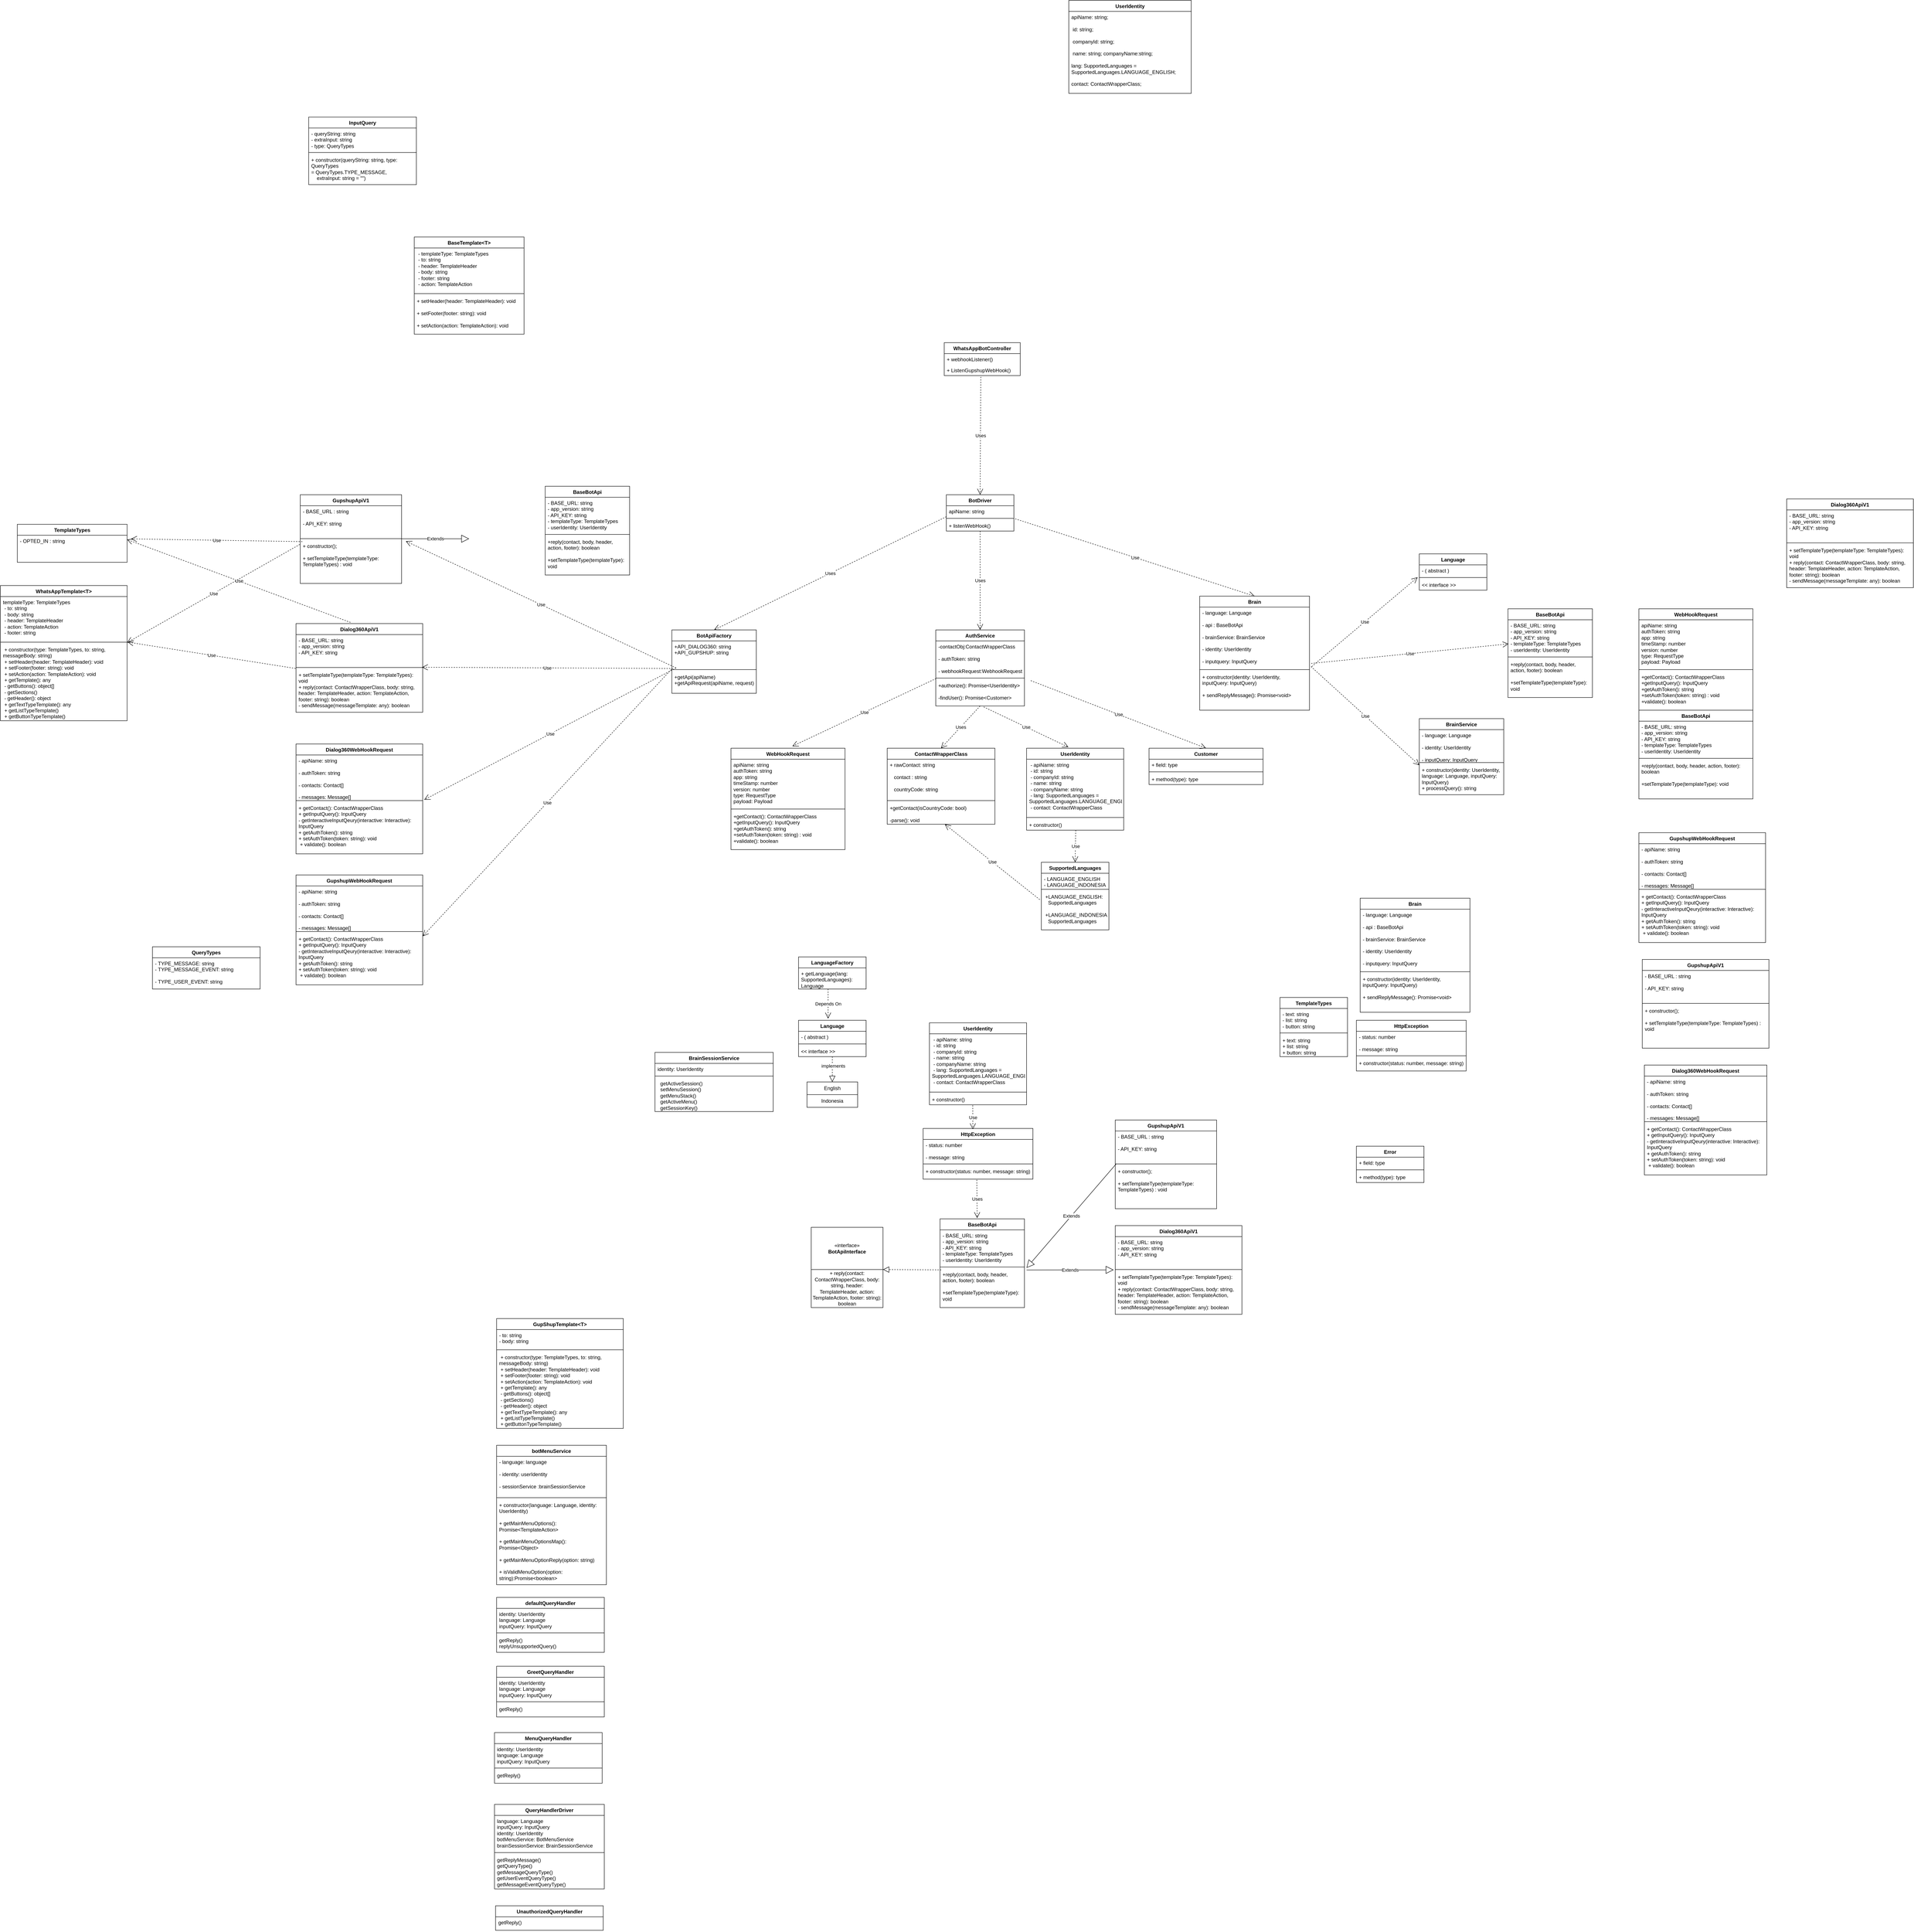 <mxfile version="21.3.7" type="github">
  <diagram id="C5RBs43oDa-KdzZeNtuy" name="Page-1">
    <mxGraphModel dx="4970" dy="2567" grid="1" gridSize="10" guides="1" tooltips="1" connect="1" arrows="1" fold="1" page="1" pageScale="1" pageWidth="827" pageHeight="1169" math="0" shadow="0">
      <root>
        <mxCell id="WIyWlLk6GJQsqaUBKTNV-0" />
        <mxCell id="WIyWlLk6GJQsqaUBKTNV-1" parent="WIyWlLk6GJQsqaUBKTNV-0" />
        <mxCell id="2Nv2q724EqeHWPl6UebB-2" value="WhatsAppBotController" style="swimlane;fontStyle=1;align=center;verticalAlign=top;childLayout=stackLayout;horizontal=1;startSize=26;horizontalStack=0;resizeParent=1;resizeParentMax=0;resizeLast=0;collapsible=1;marginBottom=0;whiteSpace=wrap;html=1;" parent="WIyWlLk6GJQsqaUBKTNV-1" vertex="1">
          <mxGeometry x="265" y="-210" width="180" height="78" as="geometry" />
        </mxCell>
        <mxCell id="2Nv2q724EqeHWPl6UebB-3" value="+ webhookListener()" style="text;strokeColor=none;fillColor=none;align=left;verticalAlign=top;spacingLeft=4;spacingRight=4;overflow=hidden;rotatable=0;points=[[0,0.5],[1,0.5]];portConstraint=eastwest;whiteSpace=wrap;html=1;" parent="2Nv2q724EqeHWPl6UebB-2" vertex="1">
          <mxGeometry y="26" width="180" height="26" as="geometry" />
        </mxCell>
        <mxCell id="2Nv2q724EqeHWPl6UebB-5" value="+ ListenGupshupWebHook()" style="text;strokeColor=none;fillColor=none;align=left;verticalAlign=top;spacingLeft=4;spacingRight=4;overflow=hidden;rotatable=0;points=[[0,0.5],[1,0.5]];portConstraint=eastwest;whiteSpace=wrap;html=1;" parent="2Nv2q724EqeHWPl6UebB-2" vertex="1">
          <mxGeometry y="52" width="180" height="26" as="geometry" />
        </mxCell>
        <mxCell id="2Nv2q724EqeHWPl6UebB-7" value="BotDriver" style="swimlane;fontStyle=1;align=center;verticalAlign=top;childLayout=stackLayout;horizontal=1;startSize=26;horizontalStack=0;resizeParent=1;resizeParentMax=0;resizeLast=0;collapsible=1;marginBottom=0;whiteSpace=wrap;html=1;" parent="WIyWlLk6GJQsqaUBKTNV-1" vertex="1">
          <mxGeometry x="270" y="150" width="160" height="86" as="geometry" />
        </mxCell>
        <mxCell id="2Nv2q724EqeHWPl6UebB-8" value="apiName: string" style="text;strokeColor=none;fillColor=none;align=left;verticalAlign=top;spacingLeft=4;spacingRight=4;overflow=hidden;rotatable=0;points=[[0,0.5],[1,0.5]];portConstraint=eastwest;whiteSpace=wrap;html=1;" parent="2Nv2q724EqeHWPl6UebB-7" vertex="1">
          <mxGeometry y="26" width="160" height="26" as="geometry" />
        </mxCell>
        <mxCell id="2Nv2q724EqeHWPl6UebB-9" value="" style="line;strokeWidth=1;fillColor=none;align=left;verticalAlign=middle;spacingTop=-1;spacingLeft=3;spacingRight=3;rotatable=0;labelPosition=right;points=[];portConstraint=eastwest;strokeColor=inherit;" parent="2Nv2q724EqeHWPl6UebB-7" vertex="1">
          <mxGeometry y="52" width="160" height="8" as="geometry" />
        </mxCell>
        <mxCell id="udj46sZZFPJVyRL3fOrt-7" value="Uses" style="endArrow=open;endSize=12;dashed=1;html=1;rounded=0;entryX=0.5;entryY=0;entryDx=0;entryDy=0;" parent="2Nv2q724EqeHWPl6UebB-7" target="2Nv2q724EqeHWPl6UebB-32" edge="1">
          <mxGeometry width="160" relative="1" as="geometry">
            <mxPoint y="52" as="sourcePoint" />
            <mxPoint x="160" y="52" as="targetPoint" />
          </mxGeometry>
        </mxCell>
        <mxCell id="2Nv2q724EqeHWPl6UebB-10" value="+ listenWebHook()" style="text;strokeColor=none;fillColor=none;align=left;verticalAlign=top;spacingLeft=4;spacingRight=4;overflow=hidden;rotatable=0;points=[[0,0.5],[1,0.5]];portConstraint=eastwest;whiteSpace=wrap;html=1;" parent="2Nv2q724EqeHWPl6UebB-7" vertex="1">
          <mxGeometry y="60" width="160" height="26" as="geometry" />
        </mxCell>
        <mxCell id="2Nv2q724EqeHWPl6UebB-24" value="UserIdentity" style="swimlane;fontStyle=1;align=center;verticalAlign=top;childLayout=stackLayout;horizontal=1;startSize=26;horizontalStack=0;resizeParent=1;resizeParentMax=0;resizeLast=0;collapsible=1;marginBottom=0;whiteSpace=wrap;html=1;" parent="WIyWlLk6GJQsqaUBKTNV-1" vertex="1">
          <mxGeometry x="560" y="-1020" width="290" height="220" as="geometry" />
        </mxCell>
        <mxCell id="2Nv2q724EqeHWPl6UebB-25" value="apiName: string;&lt;br&gt;&lt;br&gt;&amp;nbsp;id: string;&lt;br&gt;&lt;br&gt;&amp;nbsp;companyId: string;&lt;br&gt;&lt;br&gt;&amp;nbsp;name: string; companyName:string; &lt;br&gt;&lt;br&gt;lang: SupportedLanguages = SupportedLanguages.LANGUAGE_ENGLISH;&amp;nbsp;&lt;br&gt;&lt;br&gt;contact: ContactWrapperClass;" style="text;strokeColor=none;fillColor=none;align=left;verticalAlign=top;spacingLeft=4;spacingRight=4;overflow=hidden;rotatable=0;points=[[0,0.5],[1,0.5]];portConstraint=eastwest;whiteSpace=wrap;html=1;" parent="2Nv2q724EqeHWPl6UebB-24" vertex="1">
          <mxGeometry y="26" width="290" height="194" as="geometry" />
        </mxCell>
        <mxCell id="2Nv2q724EqeHWPl6UebB-28" value="AuthService" style="swimlane;fontStyle=1;align=center;verticalAlign=top;childLayout=stackLayout;horizontal=1;startSize=26;horizontalStack=0;resizeParent=1;resizeParentMax=0;resizeLast=0;collapsible=1;marginBottom=0;whiteSpace=wrap;html=1;" parent="WIyWlLk6GJQsqaUBKTNV-1" vertex="1">
          <mxGeometry x="245" y="470" width="210" height="180" as="geometry" />
        </mxCell>
        <mxCell id="2Nv2q724EqeHWPl6UebB-29" value="-contactObj:ContactWrapperClass&lt;br&gt;&lt;br&gt;- authToken: string&lt;br&gt;&lt;br&gt;- webhookRequest:WebhookRequest" style="text;strokeColor=none;fillColor=none;align=left;verticalAlign=top;spacingLeft=4;spacingRight=4;overflow=hidden;rotatable=0;points=[[0,0.5],[1,0.5]];portConstraint=eastwest;whiteSpace=wrap;html=1;" parent="2Nv2q724EqeHWPl6UebB-28" vertex="1">
          <mxGeometry y="26" width="210" height="84" as="geometry" />
        </mxCell>
        <mxCell id="2Nv2q724EqeHWPl6UebB-30" value="" style="line;strokeWidth=1;fillColor=none;align=left;verticalAlign=middle;spacingTop=-1;spacingLeft=3;spacingRight=3;rotatable=0;labelPosition=right;points=[];portConstraint=eastwest;strokeColor=inherit;" parent="2Nv2q724EqeHWPl6UebB-28" vertex="1">
          <mxGeometry y="110" width="210" height="8" as="geometry" />
        </mxCell>
        <mxCell id="2Nv2q724EqeHWPl6UebB-31" value="+authorize(): Promise&amp;lt;UserIdentity&amp;gt;&lt;br&gt;&lt;br&gt;-findUser(): Promise&amp;lt;Customer&amp;gt;" style="text;strokeColor=none;fillColor=none;align=left;verticalAlign=top;spacingLeft=4;spacingRight=4;overflow=hidden;rotatable=0;points=[[0,0.5],[1,0.5]];portConstraint=eastwest;whiteSpace=wrap;html=1;" parent="2Nv2q724EqeHWPl6UebB-28" vertex="1">
          <mxGeometry y="118" width="210" height="62" as="geometry" />
        </mxCell>
        <mxCell id="2Nv2q724EqeHWPl6UebB-32" value="BotApiFactory" style="swimlane;fontStyle=1;align=center;verticalAlign=top;childLayout=stackLayout;horizontal=1;startSize=26;horizontalStack=0;resizeParent=1;resizeParentMax=0;resizeLast=0;collapsible=1;marginBottom=0;whiteSpace=wrap;html=1;" parent="WIyWlLk6GJQsqaUBKTNV-1" vertex="1">
          <mxGeometry x="-380" y="470" width="200" height="150" as="geometry" />
        </mxCell>
        <mxCell id="2Nv2q724EqeHWPl6UebB-33" value="+API_DIALOG360: string&lt;br&gt;+API_GUPSHUP: string" style="text;strokeColor=none;fillColor=none;align=left;verticalAlign=top;spacingLeft=4;spacingRight=4;overflow=hidden;rotatable=0;points=[[0,0.5],[1,0.5]];portConstraint=eastwest;whiteSpace=wrap;html=1;" parent="2Nv2q724EqeHWPl6UebB-32" vertex="1">
          <mxGeometry y="26" width="200" height="64" as="geometry" />
        </mxCell>
        <mxCell id="2Nv2q724EqeHWPl6UebB-34" value="" style="line;strokeWidth=1;fillColor=none;align=left;verticalAlign=middle;spacingTop=-1;spacingLeft=3;spacingRight=3;rotatable=0;labelPosition=right;points=[];portConstraint=eastwest;strokeColor=inherit;" parent="2Nv2q724EqeHWPl6UebB-32" vertex="1">
          <mxGeometry y="90" width="200" height="8" as="geometry" />
        </mxCell>
        <mxCell id="2Nv2q724EqeHWPl6UebB-35" value="+getApi(apiName)&lt;br&gt;+getApiRequest(apiName, request)" style="text;strokeColor=none;fillColor=none;align=left;verticalAlign=top;spacingLeft=4;spacingRight=4;overflow=hidden;rotatable=0;points=[[0,0.5],[1,0.5]];portConstraint=eastwest;whiteSpace=wrap;html=1;" parent="2Nv2q724EqeHWPl6UebB-32" vertex="1">
          <mxGeometry y="98" width="200" height="52" as="geometry" />
        </mxCell>
        <mxCell id="2Nv2q724EqeHWPl6UebB-36" value="BaseBotApi" style="swimlane;fontStyle=1;align=center;verticalAlign=top;childLayout=stackLayout;horizontal=1;startSize=26;horizontalStack=0;resizeParent=1;resizeParentMax=0;resizeLast=0;collapsible=1;marginBottom=0;whiteSpace=wrap;html=1;" parent="WIyWlLk6GJQsqaUBKTNV-1" vertex="1">
          <mxGeometry x="255" y="1864" width="200" height="210" as="geometry" />
        </mxCell>
        <mxCell id="2Nv2q724EqeHWPl6UebB-37" value="- BASE_URL: string&lt;br&gt;- app_version: string&lt;br&gt;- API_KEY: string&lt;br&gt;- templateType: TemplateTypes&lt;br&gt;- userIdentity: UserIdentity" style="text;strokeColor=none;fillColor=none;align=left;verticalAlign=top;spacingLeft=4;spacingRight=4;overflow=hidden;rotatable=0;points=[[0,0.5],[1,0.5]];portConstraint=eastwest;whiteSpace=wrap;html=1;" parent="2Nv2q724EqeHWPl6UebB-36" vertex="1">
          <mxGeometry y="26" width="200" height="84" as="geometry" />
        </mxCell>
        <mxCell id="2Nv2q724EqeHWPl6UebB-38" value="" style="line;strokeWidth=1;fillColor=none;align=left;verticalAlign=middle;spacingTop=-1;spacingLeft=3;spacingRight=3;rotatable=0;labelPosition=right;points=[];portConstraint=eastwest;strokeColor=inherit;" parent="2Nv2q724EqeHWPl6UebB-36" vertex="1">
          <mxGeometry y="110" width="200" height="8" as="geometry" />
        </mxCell>
        <mxCell id="2Nv2q724EqeHWPl6UebB-39" value="+reply(contact, body, header, action, footer): boolean&lt;br&gt;&lt;br&gt;+setTemplateType(templateType): void" style="text;strokeColor=none;fillColor=none;align=left;verticalAlign=top;spacingLeft=4;spacingRight=4;overflow=hidden;rotatable=0;points=[[0,0.5],[1,0.5]];portConstraint=eastwest;whiteSpace=wrap;html=1;" parent="2Nv2q724EqeHWPl6UebB-36" vertex="1">
          <mxGeometry y="118" width="200" height="92" as="geometry" />
        </mxCell>
        <mxCell id="B--6DvQ_DzSvwWm5WlYj-0" value="WebHookRequest" style="swimlane;fontStyle=1;align=center;verticalAlign=top;childLayout=stackLayout;horizontal=1;startSize=26;horizontalStack=0;resizeParent=1;resizeParentMax=0;resizeLast=0;collapsible=1;marginBottom=0;whiteSpace=wrap;html=1;" parent="WIyWlLk6GJQsqaUBKTNV-1" vertex="1">
          <mxGeometry x="-240" y="750" width="270" height="240" as="geometry" />
        </mxCell>
        <mxCell id="B--6DvQ_DzSvwWm5WlYj-1" value="apiName: string&lt;br&gt;authToken: string&lt;br&gt;app: string&lt;br&gt;timeStamp: number&lt;br&gt;version: number&lt;br&gt;type: RequestType&lt;br&gt;payload: Payload" style="text;strokeColor=none;fillColor=none;align=left;verticalAlign=top;spacingLeft=4;spacingRight=4;overflow=hidden;rotatable=0;points=[[0,0.5],[1,0.5]];portConstraint=eastwest;whiteSpace=wrap;html=1;" parent="B--6DvQ_DzSvwWm5WlYj-0" vertex="1">
          <mxGeometry y="26" width="270" height="114" as="geometry" />
        </mxCell>
        <mxCell id="B--6DvQ_DzSvwWm5WlYj-2" value="" style="line;strokeWidth=1;fillColor=none;align=left;verticalAlign=middle;spacingTop=-1;spacingLeft=3;spacingRight=3;rotatable=0;labelPosition=right;points=[];portConstraint=eastwest;strokeColor=inherit;" parent="B--6DvQ_DzSvwWm5WlYj-0" vertex="1">
          <mxGeometry y="140" width="270" height="8" as="geometry" />
        </mxCell>
        <mxCell id="B--6DvQ_DzSvwWm5WlYj-3" value="+getContact(): ContactWrapperClass&lt;br&gt;+getInputQuery(): InputQuery&lt;br&gt;+getAuthToken(): string&lt;br&gt;+setAuthToken(token: string) : void&lt;br&gt;+validate(): boolean" style="text;strokeColor=none;fillColor=none;align=left;verticalAlign=top;spacingLeft=4;spacingRight=4;overflow=hidden;rotatable=0;points=[[0,0.5],[1,0.5]];portConstraint=eastwest;whiteSpace=wrap;html=1;" parent="B--6DvQ_DzSvwWm5WlYj-0" vertex="1">
          <mxGeometry y="148" width="270" height="92" as="geometry" />
        </mxCell>
        <mxCell id="B--6DvQ_DzSvwWm5WlYj-9" value="ContactWrapperClass" style="swimlane;fontStyle=1;align=center;verticalAlign=top;childLayout=stackLayout;horizontal=1;startSize=26;horizontalStack=0;resizeParent=1;resizeParentMax=0;resizeLast=0;collapsible=1;marginBottom=0;whiteSpace=wrap;html=1;" parent="WIyWlLk6GJQsqaUBKTNV-1" vertex="1">
          <mxGeometry x="130" y="750" width="255" height="180" as="geometry" />
        </mxCell>
        <mxCell id="B--6DvQ_DzSvwWm5WlYj-10" value="+ rawContact: string&lt;br&gt;&lt;br&gt;&amp;nbsp; &amp;nbsp;contact : string&lt;br&gt;&lt;br&gt;&amp;nbsp; &amp;nbsp;countryCode: string" style="text;strokeColor=none;fillColor=none;align=left;verticalAlign=top;spacingLeft=4;spacingRight=4;overflow=hidden;rotatable=0;points=[[0,0.5],[1,0.5]];portConstraint=eastwest;whiteSpace=wrap;html=1;" parent="B--6DvQ_DzSvwWm5WlYj-9" vertex="1">
          <mxGeometry y="26" width="255" height="94" as="geometry" />
        </mxCell>
        <mxCell id="B--6DvQ_DzSvwWm5WlYj-11" value="" style="line;strokeWidth=1;fillColor=none;align=left;verticalAlign=middle;spacingTop=-1;spacingLeft=3;spacingRight=3;rotatable=0;labelPosition=right;points=[];portConstraint=eastwest;strokeColor=inherit;" parent="B--6DvQ_DzSvwWm5WlYj-9" vertex="1">
          <mxGeometry y="120" width="255" height="8" as="geometry" />
        </mxCell>
        <mxCell id="B--6DvQ_DzSvwWm5WlYj-12" value="+getContact(isCountryCode: bool)&lt;br&gt;&lt;br&gt;-parse(): void " style="text;strokeColor=none;fillColor=none;align=left;verticalAlign=top;spacingLeft=4;spacingRight=4;overflow=hidden;rotatable=0;points=[[0,0.5],[1,0.5]];portConstraint=eastwest;whiteSpace=wrap;html=1;" parent="B--6DvQ_DzSvwWm5WlYj-9" vertex="1">
          <mxGeometry y="128" width="255" height="52" as="geometry" />
        </mxCell>
        <mxCell id="B--6DvQ_DzSvwWm5WlYj-20" value="botMenuService" style="swimlane;fontStyle=1;align=center;verticalAlign=top;childLayout=stackLayout;horizontal=1;startSize=26;horizontalStack=0;resizeParent=1;resizeParentMax=0;resizeLast=0;collapsible=1;marginBottom=0;whiteSpace=wrap;html=1;" parent="WIyWlLk6GJQsqaUBKTNV-1" vertex="1">
          <mxGeometry x="-795" y="2400" width="260" height="330" as="geometry" />
        </mxCell>
        <mxCell id="B--6DvQ_DzSvwWm5WlYj-21" value="- language: language&lt;br&gt;&lt;br&gt;- identity: userIdentity&lt;br&gt;&lt;br&gt;- sessionService :brainSessionService&lt;br&gt;&lt;br&gt;" style="text;strokeColor=none;fillColor=none;align=left;verticalAlign=top;spacingLeft=4;spacingRight=4;overflow=hidden;rotatable=0;points=[[0,0.5],[1,0.5]];portConstraint=eastwest;whiteSpace=wrap;html=1;" parent="B--6DvQ_DzSvwWm5WlYj-20" vertex="1">
          <mxGeometry y="26" width="260" height="94" as="geometry" />
        </mxCell>
        <mxCell id="B--6DvQ_DzSvwWm5WlYj-22" value="" style="line;strokeWidth=1;fillColor=none;align=left;verticalAlign=middle;spacingTop=-1;spacingLeft=3;spacingRight=3;rotatable=0;labelPosition=right;points=[];portConstraint=eastwest;strokeColor=inherit;" parent="B--6DvQ_DzSvwWm5WlYj-20" vertex="1">
          <mxGeometry y="120" width="260" height="8" as="geometry" />
        </mxCell>
        <mxCell id="B--6DvQ_DzSvwWm5WlYj-23" value="+ constructor(language: Language, identity: UserIdentity)&lt;br&gt;&lt;br&gt;+ getMainMenuOptions(): Promise&amp;lt;TemplateAction&amp;gt;&lt;br&gt;&lt;br&gt;+ getMainMenuOptionsMap(): Promise&amp;lt;Object&amp;gt;&lt;br&gt;&lt;br&gt;+ getMainMenuOptionReply(option: string)&lt;br&gt;&lt;br&gt;+ isValidMenuOption(option: string):Promise&amp;lt;boolean&amp;gt;" style="text;strokeColor=none;fillColor=none;align=left;verticalAlign=top;spacingLeft=4;spacingRight=4;overflow=hidden;rotatable=0;points=[[0,0.5],[1,0.5]];portConstraint=eastwest;whiteSpace=wrap;html=1;" parent="B--6DvQ_DzSvwWm5WlYj-20" vertex="1">
          <mxGeometry y="128" width="260" height="202" as="geometry" />
        </mxCell>
        <mxCell id="B--6DvQ_DzSvwWm5WlYj-24" value="Extends" style="endArrow=block;endSize=16;endFill=0;html=1;rounded=0;exitX=0.011;exitY=-0.045;exitDx=0;exitDy=0;exitPerimeter=0;" parent="WIyWlLk6GJQsqaUBKTNV-1" source="B--6DvQ_DzSvwWm5WlYj-29" edge="1">
          <mxGeometry width="160" relative="1" as="geometry">
            <mxPoint x="460" y="1980" as="sourcePoint" />
            <mxPoint x="460" y="1980" as="targetPoint" />
          </mxGeometry>
        </mxCell>
        <mxCell id="B--6DvQ_DzSvwWm5WlYj-26" value="GupshupApiV1" style="swimlane;fontStyle=1;align=center;verticalAlign=top;childLayout=stackLayout;horizontal=1;startSize=26;horizontalStack=0;resizeParent=1;resizeParentMax=0;resizeLast=0;collapsible=1;marginBottom=0;whiteSpace=wrap;html=1;" parent="WIyWlLk6GJQsqaUBKTNV-1" vertex="1">
          <mxGeometry x="670" y="1630" width="240" height="210" as="geometry" />
        </mxCell>
        <mxCell id="B--6DvQ_DzSvwWm5WlYj-27" value="- BASE_URL : string&lt;br&gt;&lt;br&gt;- API_KEY: string" style="text;strokeColor=none;fillColor=none;align=left;verticalAlign=top;spacingLeft=4;spacingRight=4;overflow=hidden;rotatable=0;points=[[0,0.5],[1,0.5]];portConstraint=eastwest;whiteSpace=wrap;html=1;" parent="B--6DvQ_DzSvwWm5WlYj-26" vertex="1">
          <mxGeometry y="26" width="240" height="74" as="geometry" />
        </mxCell>
        <mxCell id="B--6DvQ_DzSvwWm5WlYj-28" value="" style="line;strokeWidth=1;fillColor=none;align=left;verticalAlign=middle;spacingTop=-1;spacingLeft=3;spacingRight=3;rotatable=0;labelPosition=right;points=[];portConstraint=eastwest;strokeColor=inherit;" parent="B--6DvQ_DzSvwWm5WlYj-26" vertex="1">
          <mxGeometry y="100" width="240" height="8" as="geometry" />
        </mxCell>
        <mxCell id="B--6DvQ_DzSvwWm5WlYj-29" value="+ constructor();&lt;br&gt;&lt;br&gt;+ setTemplateType(templateType: TemplateTypes) : void&lt;br&gt;&lt;br&gt;" style="text;strokeColor=none;fillColor=none;align=left;verticalAlign=top;spacingLeft=4;spacingRight=4;overflow=hidden;rotatable=0;points=[[0,0.5],[1,0.5]];portConstraint=eastwest;whiteSpace=wrap;html=1;" parent="B--6DvQ_DzSvwWm5WlYj-26" vertex="1">
          <mxGeometry y="108" width="240" height="102" as="geometry" />
        </mxCell>
        <mxCell id="tpkpb0Fqede-XiF2jeki-1" value="Brain" style="swimlane;fontStyle=1;align=center;verticalAlign=top;childLayout=stackLayout;horizontal=1;startSize=26;horizontalStack=0;resizeParent=1;resizeParentMax=0;resizeLast=0;collapsible=1;marginBottom=0;whiteSpace=wrap;html=1;" parent="WIyWlLk6GJQsqaUBKTNV-1" vertex="1">
          <mxGeometry x="1250" y="1105" width="260" height="270" as="geometry" />
        </mxCell>
        <mxCell id="tpkpb0Fqede-XiF2jeki-2" value="- language: Language&lt;br&gt;&lt;br&gt;- api : BaseBotApi&lt;br&gt;&lt;br&gt;- brainService: BrainService&lt;br&gt;&lt;br&gt;- identity: UserIdentity&lt;br&gt;&lt;br&gt;- inputquery: InputQuery" style="text;strokeColor=none;fillColor=none;align=left;verticalAlign=top;spacingLeft=4;spacingRight=4;overflow=hidden;rotatable=0;points=[[0,0.5],[1,0.5]];portConstraint=eastwest;whiteSpace=wrap;html=1;" parent="tpkpb0Fqede-XiF2jeki-1" vertex="1">
          <mxGeometry y="26" width="260" height="144" as="geometry" />
        </mxCell>
        <mxCell id="tpkpb0Fqede-XiF2jeki-3" value="" style="line;strokeWidth=1;fillColor=none;align=left;verticalAlign=middle;spacingTop=-1;spacingLeft=3;spacingRight=3;rotatable=0;labelPosition=right;points=[];portConstraint=eastwest;strokeColor=inherit;" parent="tpkpb0Fqede-XiF2jeki-1" vertex="1">
          <mxGeometry y="170" width="260" height="8" as="geometry" />
        </mxCell>
        <mxCell id="tpkpb0Fqede-XiF2jeki-4" value="+ constructor(identity: UserIdentity, inputQuery: InputQuery)&lt;br&gt;&lt;br&gt;+ sendReplyMessage(): Promise&amp;lt;void&amp;gt;" style="text;strokeColor=none;fillColor=none;align=left;verticalAlign=top;spacingLeft=4;spacingRight=4;overflow=hidden;rotatable=0;points=[[0,0.5],[1,0.5]];portConstraint=eastwest;whiteSpace=wrap;html=1;" parent="tpkpb0Fqede-XiF2jeki-1" vertex="1">
          <mxGeometry y="178" width="260" height="92" as="geometry" />
        </mxCell>
        <mxCell id="tpkpb0Fqede-XiF2jeki-5" value="HttpException" style="swimlane;fontStyle=1;align=center;verticalAlign=top;childLayout=stackLayout;horizontal=1;startSize=26;horizontalStack=0;resizeParent=1;resizeParentMax=0;resizeLast=0;collapsible=1;marginBottom=0;whiteSpace=wrap;html=1;" parent="WIyWlLk6GJQsqaUBKTNV-1" vertex="1">
          <mxGeometry x="215" y="1650" width="260" height="120" as="geometry" />
        </mxCell>
        <mxCell id="tpkpb0Fqede-XiF2jeki-6" value="- status: number&lt;br&gt;&lt;br&gt;- message: string" style="text;strokeColor=none;fillColor=none;align=left;verticalAlign=top;spacingLeft=4;spacingRight=4;overflow=hidden;rotatable=0;points=[[0,0.5],[1,0.5]];portConstraint=eastwest;whiteSpace=wrap;html=1;" parent="tpkpb0Fqede-XiF2jeki-5" vertex="1">
          <mxGeometry y="26" width="260" height="54" as="geometry" />
        </mxCell>
        <mxCell id="tpkpb0Fqede-XiF2jeki-7" value="" style="line;strokeWidth=1;fillColor=none;align=left;verticalAlign=middle;spacingTop=-1;spacingLeft=3;spacingRight=3;rotatable=0;labelPosition=right;points=[];portConstraint=eastwest;strokeColor=inherit;" parent="tpkpb0Fqede-XiF2jeki-5" vertex="1">
          <mxGeometry y="80" width="260" height="8" as="geometry" />
        </mxCell>
        <mxCell id="tpkpb0Fqede-XiF2jeki-8" value="+ constructor(status: number, message: string)" style="text;strokeColor=none;fillColor=none;align=left;verticalAlign=top;spacingLeft=4;spacingRight=4;overflow=hidden;rotatable=0;points=[[0,0.5],[1,0.5]];portConstraint=eastwest;whiteSpace=wrap;html=1;" parent="tpkpb0Fqede-XiF2jeki-5" vertex="1">
          <mxGeometry y="88" width="260" height="32" as="geometry" />
        </mxCell>
        <mxCell id="tpkpb0Fqede-XiF2jeki-10" value="Error" style="swimlane;fontStyle=1;align=center;verticalAlign=top;childLayout=stackLayout;horizontal=1;startSize=26;horizontalStack=0;resizeParent=1;resizeParentMax=0;resizeLast=0;collapsible=1;marginBottom=0;whiteSpace=wrap;html=1;" parent="WIyWlLk6GJQsqaUBKTNV-1" vertex="1">
          <mxGeometry x="1241" y="1692" width="160" height="86" as="geometry" />
        </mxCell>
        <mxCell id="tpkpb0Fqede-XiF2jeki-11" value="+ field: type" style="text;strokeColor=none;fillColor=none;align=left;verticalAlign=top;spacingLeft=4;spacingRight=4;overflow=hidden;rotatable=0;points=[[0,0.5],[1,0.5]];portConstraint=eastwest;whiteSpace=wrap;html=1;" parent="tpkpb0Fqede-XiF2jeki-10" vertex="1">
          <mxGeometry y="26" width="160" height="26" as="geometry" />
        </mxCell>
        <mxCell id="tpkpb0Fqede-XiF2jeki-12" value="" style="line;strokeWidth=1;fillColor=none;align=left;verticalAlign=middle;spacingTop=-1;spacingLeft=3;spacingRight=3;rotatable=0;labelPosition=right;points=[];portConstraint=eastwest;strokeColor=inherit;" parent="tpkpb0Fqede-XiF2jeki-10" vertex="1">
          <mxGeometry y="52" width="160" height="8" as="geometry" />
        </mxCell>
        <mxCell id="tpkpb0Fqede-XiF2jeki-13" value="+ method(type): type" style="text;strokeColor=none;fillColor=none;align=left;verticalAlign=top;spacingLeft=4;spacingRight=4;overflow=hidden;rotatable=0;points=[[0,0.5],[1,0.5]];portConstraint=eastwest;whiteSpace=wrap;html=1;" parent="tpkpb0Fqede-XiF2jeki-10" vertex="1">
          <mxGeometry y="60" width="160" height="26" as="geometry" />
        </mxCell>
        <mxCell id="tpkpb0Fqede-XiF2jeki-14" value="Uses" style="endArrow=open;endSize=12;dashed=1;html=1;rounded=0;entryX=0.44;entryY=-0.008;entryDx=0;entryDy=0;entryPerimeter=0;exitX=0.489;exitY=1.046;exitDx=0;exitDy=0;exitPerimeter=0;" parent="WIyWlLk6GJQsqaUBKTNV-1" source="tpkpb0Fqede-XiF2jeki-8" target="2Nv2q724EqeHWPl6UebB-36" edge="1">
          <mxGeometry width="160" relative="1" as="geometry">
            <mxPoint x="343" y="1800" as="sourcePoint" />
            <mxPoint x="342" y="1500" as="targetPoint" />
            <Array as="points" />
          </mxGeometry>
        </mxCell>
        <mxCell id="tpkpb0Fqede-XiF2jeki-15" value="" style="endArrow=block;dashed=1;endFill=0;endSize=12;html=1;rounded=0;entryX=1;entryY=0;entryDx=0;entryDy=0;exitX=0.015;exitY=0.03;exitDx=0;exitDy=0;exitPerimeter=0;" parent="WIyWlLk6GJQsqaUBKTNV-1" source="2Nv2q724EqeHWPl6UebB-39" target="tpkpb0Fqede-XiF2jeki-26" edge="1">
          <mxGeometry width="160" relative="1" as="geometry">
            <mxPoint x="255" y="1628.75" as="sourcePoint" />
            <mxPoint x="125" y="1628.75" as="targetPoint" />
          </mxGeometry>
        </mxCell>
        <mxCell id="tpkpb0Fqede-XiF2jeki-20" value="«interface»&lt;br&gt;&lt;b&gt;BotApiInterface&lt;/b&gt;" style="html=1;whiteSpace=wrap;" parent="WIyWlLk6GJQsqaUBKTNV-1" vertex="1">
          <mxGeometry x="-50" y="1884" width="170" height="100" as="geometry" />
        </mxCell>
        <mxCell id="tpkpb0Fqede-XiF2jeki-26" value="+ reply(contact: ContactWrapperClass, body: string, header: TemplateHeader, action: TemplateAction, footer: string): boolean" style="whiteSpace=wrap;html=1;" parent="WIyWlLk6GJQsqaUBKTNV-1" vertex="1">
          <mxGeometry x="-50" y="1984" width="170" height="90" as="geometry" />
        </mxCell>
        <mxCell id="tpkpb0Fqede-XiF2jeki-28" value="Dialog360WebHookRequest" style="swimlane;fontStyle=1;align=center;verticalAlign=top;childLayout=stackLayout;horizontal=1;startSize=26;horizontalStack=0;resizeParent=1;resizeParentMax=0;resizeLast=0;collapsible=1;marginBottom=0;whiteSpace=wrap;html=1;" parent="WIyWlLk6GJQsqaUBKTNV-1" vertex="1">
          <mxGeometry x="-1270" y="740" width="300" height="260" as="geometry" />
        </mxCell>
        <mxCell id="tpkpb0Fqede-XiF2jeki-29" value="- apiName: string&amp;nbsp; &lt;br&gt;&lt;br&gt;- authToken: string&amp;nbsp; &lt;br&gt;&lt;br&gt;- contacts: Contact[]&amp;nbsp; &amp;nbsp;&lt;br&gt;&lt;br&gt;- messages: Message[]" style="text;strokeColor=none;fillColor=none;align=left;verticalAlign=top;spacingLeft=4;spacingRight=4;overflow=hidden;rotatable=0;points=[[0,0.5],[1,0.5]];portConstraint=eastwest;whiteSpace=wrap;html=1;" parent="tpkpb0Fqede-XiF2jeki-28" vertex="1">
          <mxGeometry y="26" width="300" height="104" as="geometry" />
        </mxCell>
        <mxCell id="tpkpb0Fqede-XiF2jeki-30" value="" style="line;strokeWidth=1;fillColor=none;align=left;verticalAlign=middle;spacingTop=-1;spacingLeft=3;spacingRight=3;rotatable=0;labelPosition=right;points=[];portConstraint=eastwest;strokeColor=inherit;" parent="tpkpb0Fqede-XiF2jeki-28" vertex="1">
          <mxGeometry y="130" width="300" height="8" as="geometry" />
        </mxCell>
        <mxCell id="tpkpb0Fqede-XiF2jeki-31" value="&lt;div&gt;+ getContact(): ContactWrapperClass&amp;nbsp; &amp;nbsp;&amp;nbsp;&lt;/div&gt;&lt;div&gt;+ getInputQuery(): InputQuery&amp;nbsp; &amp;nbsp; &amp;nbsp; &amp;nbsp; &amp;nbsp; &amp;nbsp;&lt;/div&gt;&lt;div&gt;- getInteractiveInputQeury(interactive: Interactive): InputQuery&lt;/div&gt;&lt;div&gt;+ getAuthToken(): string&amp;nbsp; &amp;nbsp; &amp;nbsp; &amp;nbsp; &amp;nbsp; &amp;nbsp; &amp;nbsp; &amp;nbsp;&amp;nbsp;&lt;/div&gt;&lt;div&gt;+ setAuthToken(token: string): void&amp;nbsp; &amp;nbsp; &amp;nbsp;&lt;/div&gt;&lt;div&gt;&amp;nbsp;+ validate(): boolean&lt;/div&gt;" style="text;strokeColor=none;fillColor=none;align=left;verticalAlign=top;spacingLeft=4;spacingRight=4;overflow=hidden;rotatable=0;points=[[0,0.5],[1,0.5]];portConstraint=eastwest;whiteSpace=wrap;html=1;" parent="tpkpb0Fqede-XiF2jeki-28" vertex="1">
          <mxGeometry y="138" width="300" height="122" as="geometry" />
        </mxCell>
        <mxCell id="tpkpb0Fqede-XiF2jeki-33" value="GupshupWebHookRequest" style="swimlane;fontStyle=1;align=center;verticalAlign=top;childLayout=stackLayout;horizontal=1;startSize=26;horizontalStack=0;resizeParent=1;resizeParentMax=0;resizeLast=0;collapsible=1;marginBottom=0;whiteSpace=wrap;html=1;" parent="WIyWlLk6GJQsqaUBKTNV-1" vertex="1">
          <mxGeometry x="-1270" y="1050" width="300" height="260" as="geometry" />
        </mxCell>
        <mxCell id="tpkpb0Fqede-XiF2jeki-34" value="- apiName: string&amp;nbsp; &lt;br&gt;&lt;br&gt;- authToken: string&amp;nbsp; &lt;br&gt;&lt;br&gt;- contacts: Contact[]&amp;nbsp; &amp;nbsp;&lt;br&gt;&lt;br&gt;- messages: Message[]" style="text;strokeColor=none;fillColor=none;align=left;verticalAlign=top;spacingLeft=4;spacingRight=4;overflow=hidden;rotatable=0;points=[[0,0.5],[1,0.5]];portConstraint=eastwest;whiteSpace=wrap;html=1;" parent="tpkpb0Fqede-XiF2jeki-33" vertex="1">
          <mxGeometry y="26" width="300" height="104" as="geometry" />
        </mxCell>
        <mxCell id="tpkpb0Fqede-XiF2jeki-35" value="" style="line;strokeWidth=1;fillColor=none;align=left;verticalAlign=middle;spacingTop=-1;spacingLeft=3;spacingRight=3;rotatable=0;labelPosition=right;points=[];portConstraint=eastwest;strokeColor=inherit;" parent="tpkpb0Fqede-XiF2jeki-33" vertex="1">
          <mxGeometry y="130" width="300" height="8" as="geometry" />
        </mxCell>
        <mxCell id="tpkpb0Fqede-XiF2jeki-36" value="&lt;div&gt;+ getContact(): ContactWrapperClass&amp;nbsp; &amp;nbsp;&amp;nbsp;&lt;/div&gt;&lt;div&gt;+ getInputQuery(): InputQuery&amp;nbsp; &amp;nbsp; &amp;nbsp; &amp;nbsp; &amp;nbsp; &amp;nbsp;&lt;/div&gt;&lt;div&gt;- getInteractiveInputQeury(interactive: Interactive): InputQuery&lt;/div&gt;&lt;div&gt;+ getAuthToken(): string&amp;nbsp; &amp;nbsp; &amp;nbsp; &amp;nbsp; &amp;nbsp; &amp;nbsp; &amp;nbsp; &amp;nbsp;&amp;nbsp;&lt;/div&gt;&lt;div&gt;+ setAuthToken(token: string): void&amp;nbsp; &amp;nbsp; &amp;nbsp;&lt;/div&gt;&lt;div&gt;&amp;nbsp;+ validate(): boolean&lt;/div&gt;" style="text;strokeColor=none;fillColor=none;align=left;verticalAlign=top;spacingLeft=4;spacingRight=4;overflow=hidden;rotatable=0;points=[[0,0.5],[1,0.5]];portConstraint=eastwest;whiteSpace=wrap;html=1;" parent="tpkpb0Fqede-XiF2jeki-33" vertex="1">
          <mxGeometry y="138" width="300" height="122" as="geometry" />
        </mxCell>
        <mxCell id="tpkpb0Fqede-XiF2jeki-37" value="Uses" style="endArrow=open;endSize=12;dashed=1;html=1;rounded=0;entryX=0.5;entryY=0;entryDx=0;entryDy=0;" parent="WIyWlLk6GJQsqaUBKTNV-1" target="2Nv2q724EqeHWPl6UebB-28" edge="1" source="2Nv2q724EqeHWPl6UebB-10">
          <mxGeometry width="160" relative="1" as="geometry">
            <mxPoint x="430" y="200" as="sourcePoint" />
            <mxPoint x="560" y="130" as="targetPoint" />
          </mxGeometry>
        </mxCell>
        <mxCell id="tpkpb0Fqede-XiF2jeki-38" value="Dialog360ApiV1" style="swimlane;fontStyle=1;align=center;verticalAlign=top;childLayout=stackLayout;horizontal=1;startSize=26;horizontalStack=0;resizeParent=1;resizeParentMax=0;resizeLast=0;collapsible=1;marginBottom=0;whiteSpace=wrap;html=1;" parent="WIyWlLk6GJQsqaUBKTNV-1" vertex="1">
          <mxGeometry x="670" y="1880" width="300" height="210" as="geometry" />
        </mxCell>
        <mxCell id="tpkpb0Fqede-XiF2jeki-39" value="&lt;div&gt;- BASE_URL: string&amp;nbsp; &amp;nbsp; &amp;nbsp; &amp;nbsp; &amp;nbsp;&amp;nbsp;&lt;/div&gt;&lt;div&gt;- app_version: string&amp;nbsp; &amp;nbsp; &amp;nbsp; &amp;nbsp; &amp;nbsp;&lt;/div&gt;&lt;div&gt;- API_KEY: string&amp;nbsp;&amp;nbsp;&lt;/div&gt;" style="text;strokeColor=none;fillColor=none;align=left;verticalAlign=top;spacingLeft=4;spacingRight=4;overflow=hidden;rotatable=0;points=[[0,0.5],[1,0.5]];portConstraint=eastwest;whiteSpace=wrap;html=1;" parent="tpkpb0Fqede-XiF2jeki-38" vertex="1">
          <mxGeometry y="26" width="300" height="74" as="geometry" />
        </mxCell>
        <mxCell id="tpkpb0Fqede-XiF2jeki-40" value="" style="line;strokeWidth=1;fillColor=none;align=left;verticalAlign=middle;spacingTop=-1;spacingLeft=3;spacingRight=3;rotatable=0;labelPosition=right;points=[];portConstraint=eastwest;strokeColor=inherit;" parent="tpkpb0Fqede-XiF2jeki-38" vertex="1">
          <mxGeometry y="100" width="300" height="8" as="geometry" />
        </mxCell>
        <mxCell id="tpkpb0Fqede-XiF2jeki-41" value="&lt;div&gt;+ setTemplateType(templateType: TemplateTypes): void&amp;nbsp;&lt;/div&gt;&lt;div&gt;+ reply(contact: ContactWrapperClass, body: string, header: TemplateHeader, action: TemplateAction, footer: string): boolean&amp;nbsp;&lt;/div&gt;&lt;div&gt;- sendMessage(messageTemplate: any): boolean&amp;nbsp;&lt;/div&gt;" style="text;strokeColor=none;fillColor=none;align=left;verticalAlign=top;spacingLeft=4;spacingRight=4;overflow=hidden;rotatable=0;points=[[0,0.5],[1,0.5]];portConstraint=eastwest;whiteSpace=wrap;html=1;" parent="tpkpb0Fqede-XiF2jeki-38" vertex="1">
          <mxGeometry y="108" width="300" height="102" as="geometry" />
        </mxCell>
        <mxCell id="tpkpb0Fqede-XiF2jeki-43" value="Extends" style="endArrow=block;endSize=16;endFill=0;html=1;rounded=0;entryX=-0.013;entryY=1.065;entryDx=0;entryDy=0;entryPerimeter=0;" parent="WIyWlLk6GJQsqaUBKTNV-1" target="tpkpb0Fqede-XiF2jeki-39" edge="1">
          <mxGeometry width="160" relative="1" as="geometry">
            <mxPoint x="460" y="1985" as="sourcePoint" />
            <mxPoint x="670" y="1580" as="targetPoint" />
          </mxGeometry>
        </mxCell>
        <mxCell id="tpkpb0Fqede-XiF2jeki-44" value="WhatsAppTemplate&amp;lt;T&amp;gt;" style="swimlane;fontStyle=1;align=center;verticalAlign=top;childLayout=stackLayout;horizontal=1;startSize=26;horizontalStack=0;resizeParent=1;resizeParentMax=0;resizeLast=0;collapsible=1;marginBottom=0;whiteSpace=wrap;html=1;" parent="WIyWlLk6GJQsqaUBKTNV-1" vertex="1">
          <mxGeometry x="-1970" y="365" width="300" height="320" as="geometry" />
        </mxCell>
        <mxCell id="tpkpb0Fqede-XiF2jeki-45" value="&lt;div&gt;templateType: TemplateTypes&amp;nbsp; &amp;nbsp; &amp;nbsp;&lt;/div&gt;&lt;div&gt;&amp;nbsp;- to: string&amp;nbsp; &amp;nbsp; &amp;nbsp; &amp;nbsp; &amp;nbsp; &amp;nbsp; &amp;nbsp; &amp;nbsp; &amp;nbsp; &amp;nbsp; &amp;nbsp;&amp;nbsp;&lt;/div&gt;&lt;div&gt;&amp;nbsp;- body: string&amp;nbsp; &amp;nbsp; &amp;nbsp; &amp;nbsp; &amp;nbsp; &amp;nbsp; &amp;nbsp; &amp;nbsp; &amp;nbsp; &amp;nbsp;&lt;/div&gt;&lt;div&gt;&amp;nbsp;- header: TemplateHeader&amp;nbsp; &amp;nbsp; &amp;nbsp; &amp;nbsp; &amp;nbsp;&amp;nbsp;&lt;/div&gt;&lt;div&gt;&amp;nbsp;- action: TemplateAction&amp;nbsp; &amp;nbsp; &amp;nbsp; &amp;nbsp; &amp;nbsp;&amp;nbsp;&lt;/div&gt;&lt;div&gt;&amp;nbsp;- footer: string&amp;nbsp;&lt;/div&gt;" style="text;strokeColor=none;fillColor=none;align=left;verticalAlign=top;spacingLeft=4;spacingRight=4;overflow=hidden;rotatable=0;points=[[0,0.5],[1,0.5]];portConstraint=eastwest;whiteSpace=wrap;html=1;" parent="tpkpb0Fqede-XiF2jeki-44" vertex="1">
          <mxGeometry y="26" width="300" height="104" as="geometry" />
        </mxCell>
        <mxCell id="tpkpb0Fqede-XiF2jeki-46" value="" style="line;strokeWidth=1;fillColor=none;align=left;verticalAlign=middle;spacingTop=-1;spacingLeft=3;spacingRight=3;rotatable=0;labelPosition=right;points=[];portConstraint=eastwest;strokeColor=inherit;" parent="tpkpb0Fqede-XiF2jeki-44" vertex="1">
          <mxGeometry y="130" width="300" height="8" as="geometry" />
        </mxCell>
        <mxCell id="tpkpb0Fqede-XiF2jeki-47" value="&lt;div&gt;&amp;nbsp;+ constructor(type: TemplateTypes, to: string, messageBody: string)&amp;nbsp;&lt;/div&gt;&lt;div&gt;&amp;nbsp;+ setHeader(header: TemplateHeader): void&amp;nbsp;&lt;/div&gt;&lt;div&gt;&amp;nbsp;+ setFooter(footer: string): void&amp;nbsp;&lt;/div&gt;&lt;div&gt;&amp;nbsp;+ setAction(action: TemplateAction): void&amp;nbsp;&lt;/div&gt;&lt;div&gt;&amp;nbsp;+ getTemplate(): any&amp;nbsp;&lt;/div&gt;&lt;div&gt;&amp;nbsp;- getButtons(): object[]&amp;nbsp;&lt;/div&gt;&lt;div&gt;&amp;nbsp;- getSections()&amp;nbsp;&lt;/div&gt;&lt;div&gt;&amp;nbsp;- getHeader(): object&amp;nbsp;&lt;/div&gt;&lt;div&gt;&amp;nbsp;+ getTextTypeTemplate(): any&amp;nbsp;&lt;/div&gt;&lt;div&gt;&amp;nbsp;+ getListTypeTemplate()&amp;nbsp;&lt;/div&gt;&lt;div&gt;&amp;nbsp;+ getButtonTypeTemplate()&amp;nbsp;&lt;/div&gt;" style="text;strokeColor=none;fillColor=none;align=left;verticalAlign=top;spacingLeft=4;spacingRight=4;overflow=hidden;rotatable=0;points=[[0,0.5],[1,0.5]];portConstraint=eastwest;whiteSpace=wrap;html=1;" parent="tpkpb0Fqede-XiF2jeki-44" vertex="1">
          <mxGeometry y="138" width="300" height="182" as="geometry" />
        </mxCell>
        <mxCell id="tpkpb0Fqede-XiF2jeki-52" value="GupShupTemplate&amp;lt;T&amp;gt;" style="swimlane;fontStyle=1;align=center;verticalAlign=top;childLayout=stackLayout;horizontal=1;startSize=26;horizontalStack=0;resizeParent=1;resizeParentMax=0;resizeLast=0;collapsible=1;marginBottom=0;whiteSpace=wrap;html=1;" parent="WIyWlLk6GJQsqaUBKTNV-1" vertex="1">
          <mxGeometry x="-795" y="2100" width="300" height="260" as="geometry" />
        </mxCell>
        <mxCell id="tpkpb0Fqede-XiF2jeki-53" value="&lt;div&gt;- to: string&amp;nbsp; &amp;nbsp; &amp;nbsp; &amp;nbsp; &amp;nbsp; &amp;nbsp; &amp;nbsp; &amp;nbsp;&lt;/div&gt;&lt;div&gt;- body: string&lt;/div&gt;" style="text;strokeColor=none;fillColor=none;align=left;verticalAlign=top;spacingLeft=4;spacingRight=4;overflow=hidden;rotatable=0;points=[[0,0.5],[1,0.5]];portConstraint=eastwest;whiteSpace=wrap;html=1;" parent="tpkpb0Fqede-XiF2jeki-52" vertex="1">
          <mxGeometry y="26" width="300" height="44" as="geometry" />
        </mxCell>
        <mxCell id="tpkpb0Fqede-XiF2jeki-54" value="" style="line;strokeWidth=1;fillColor=none;align=left;verticalAlign=middle;spacingTop=-1;spacingLeft=3;spacingRight=3;rotatable=0;labelPosition=right;points=[];portConstraint=eastwest;strokeColor=inherit;" parent="tpkpb0Fqede-XiF2jeki-52" vertex="1">
          <mxGeometry y="70" width="300" height="8" as="geometry" />
        </mxCell>
        <mxCell id="tpkpb0Fqede-XiF2jeki-55" value="&lt;div&gt;&amp;nbsp;+ constructor(type: TemplateTypes, to: string, messageBody: string)&amp;nbsp;&lt;/div&gt;&lt;div&gt;&amp;nbsp;+ setHeader(header: TemplateHeader): void&amp;nbsp;&lt;/div&gt;&lt;div&gt;&amp;nbsp;+ setFooter(footer: string): void&amp;nbsp;&lt;/div&gt;&lt;div&gt;&amp;nbsp;+ setAction(action: TemplateAction): void&amp;nbsp;&lt;/div&gt;&lt;div&gt;&amp;nbsp;+ getTemplate(): any&amp;nbsp;&lt;/div&gt;&lt;div&gt;&amp;nbsp;- getButtons(): object[]&amp;nbsp;&lt;/div&gt;&lt;div&gt;&amp;nbsp;- getSections()&amp;nbsp;&lt;/div&gt;&lt;div&gt;&amp;nbsp;- getHeader(): object&amp;nbsp;&lt;/div&gt;&lt;div&gt;&amp;nbsp;+ getTextTypeTemplate(): any&amp;nbsp;&lt;/div&gt;&lt;div&gt;&amp;nbsp;+ getListTypeTemplate()&amp;nbsp;&lt;/div&gt;&lt;div&gt;&amp;nbsp;+ getButtonTypeTemplate()&amp;nbsp;&lt;/div&gt;" style="text;strokeColor=none;fillColor=none;align=left;verticalAlign=top;spacingLeft=4;spacingRight=4;overflow=hidden;rotatable=0;points=[[0,0.5],[1,0.5]];portConstraint=eastwest;whiteSpace=wrap;html=1;" parent="tpkpb0Fqede-XiF2jeki-52" vertex="1">
          <mxGeometry y="78" width="300" height="182" as="geometry" />
        </mxCell>
        <mxCell id="2Nv2q724EqeHWPl6UebB-6" value="Uses" style="endArrow=open;endSize=12;dashed=1;html=1;rounded=0;entryX=0.5;entryY=0;entryDx=0;entryDy=0;exitX=0.481;exitY=1.104;exitDx=0;exitDy=0;exitPerimeter=0;" parent="WIyWlLk6GJQsqaUBKTNV-1" source="2Nv2q724EqeHWPl6UebB-5" target="2Nv2q724EqeHWPl6UebB-7" edge="1">
          <mxGeometry width="160" relative="1" as="geometry">
            <mxPoint x="350" y="90" as="sourcePoint" />
            <mxPoint x="440" y="240" as="targetPoint" />
          </mxGeometry>
        </mxCell>
        <mxCell id="D08mWV1aItEc0-UL02Eb-0" value="UserIdentity" style="swimlane;fontStyle=1;align=center;verticalAlign=top;childLayout=stackLayout;horizontal=1;startSize=26;horizontalStack=0;resizeParent=1;resizeParentMax=0;resizeLast=0;collapsible=1;marginBottom=0;whiteSpace=wrap;html=1;" parent="WIyWlLk6GJQsqaUBKTNV-1" vertex="1">
          <mxGeometry x="230" y="1400" width="230" height="194" as="geometry" />
        </mxCell>
        <mxCell id="D08mWV1aItEc0-UL02Eb-1" value="&lt;div&gt;&amp;nbsp;- apiName: string&amp;nbsp; &amp;nbsp; &amp;nbsp; &amp;nbsp; &amp;nbsp; &amp;nbsp; &amp;nbsp; &amp;nbsp; &amp;nbsp; &amp;nbsp; &amp;nbsp; &amp;nbsp; &amp;nbsp; &amp;nbsp; &amp;nbsp; &amp;nbsp; &amp;nbsp; &amp;nbsp; &amp;nbsp;&amp;nbsp;&lt;/div&gt;&lt;div&gt;&amp;nbsp;- id: string&amp;nbsp; &amp;nbsp; &amp;nbsp; &amp;nbsp; &amp;nbsp; &amp;nbsp; &amp;nbsp; &amp;nbsp; &amp;nbsp; &amp;nbsp; &amp;nbsp; &amp;nbsp; &amp;nbsp; &amp;nbsp; &amp;nbsp; &amp;nbsp; &amp;nbsp; &amp;nbsp; &amp;nbsp; &amp;nbsp; &amp;nbsp; &amp;nbsp;&lt;/div&gt;&lt;div&gt;&amp;nbsp;- companyId: string&amp;nbsp; &amp;nbsp; &amp;nbsp; &amp;nbsp; &amp;nbsp; &amp;nbsp; &amp;nbsp; &amp;nbsp; &amp;nbsp; &amp;nbsp; &amp;nbsp; &amp;nbsp; &amp;nbsp; &amp;nbsp; &amp;nbsp; &amp;nbsp; &amp;nbsp; &amp;nbsp;&amp;nbsp;&lt;/div&gt;&lt;div&gt;&amp;nbsp;- name: string&amp;nbsp; &amp;nbsp; &amp;nbsp; &amp;nbsp; &amp;nbsp; &amp;nbsp; &amp;nbsp; &amp;nbsp; &amp;nbsp; &amp;nbsp; &amp;nbsp; &amp;nbsp; &amp;nbsp; &amp;nbsp; &amp;nbsp; &amp;nbsp; &amp;nbsp; &amp;nbsp; &amp;nbsp; &amp;nbsp; &amp;nbsp;&lt;/div&gt;&lt;div&gt;&amp;nbsp;- companyName: string&amp;nbsp; &amp;nbsp; &amp;nbsp; &amp;nbsp; &amp;nbsp; &amp;nbsp; &amp;nbsp; &amp;nbsp; &amp;nbsp; &amp;nbsp; &amp;nbsp; &amp;nbsp; &amp;nbsp; &amp;nbsp; &amp;nbsp; &amp;nbsp; &amp;nbsp;&amp;nbsp;&lt;/div&gt;&lt;div&gt;&amp;nbsp;- lang: SupportedLanguages = SupportedLanguages.LANGUAGE_ENGLISH&amp;nbsp;&lt;/div&gt;&lt;div&gt;&amp;nbsp;- contact: ContactWrapperClass&lt;/div&gt;" style="text;strokeColor=none;fillColor=none;align=left;verticalAlign=top;spacingLeft=4;spacingRight=4;overflow=hidden;rotatable=0;points=[[0,0.5],[1,0.5]];portConstraint=eastwest;whiteSpace=wrap;html=1;" parent="D08mWV1aItEc0-UL02Eb-0" vertex="1">
          <mxGeometry y="26" width="230" height="134" as="geometry" />
        </mxCell>
        <mxCell id="D08mWV1aItEc0-UL02Eb-2" value="" style="line;strokeWidth=1;fillColor=none;align=left;verticalAlign=middle;spacingTop=-1;spacingLeft=3;spacingRight=3;rotatable=0;labelPosition=right;points=[];portConstraint=eastwest;strokeColor=inherit;" parent="D08mWV1aItEc0-UL02Eb-0" vertex="1">
          <mxGeometry y="160" width="230" height="8" as="geometry" />
        </mxCell>
        <mxCell id="D08mWV1aItEc0-UL02Eb-3" value="+ constructor()" style="text;strokeColor=none;fillColor=none;align=left;verticalAlign=top;spacingLeft=4;spacingRight=4;overflow=hidden;rotatable=0;points=[[0,0.5],[1,0.5]];portConstraint=eastwest;whiteSpace=wrap;html=1;" parent="D08mWV1aItEc0-UL02Eb-0" vertex="1">
          <mxGeometry y="168" width="230" height="26" as="geometry" />
        </mxCell>
        <mxCell id="D08mWV1aItEc0-UL02Eb-4" value="Use" style="endArrow=open;endSize=12;dashed=1;html=1;rounded=0;exitX=0.446;exitY=1.049;exitDx=0;exitDy=0;exitPerimeter=0;entryX=0.453;entryY=0.017;entryDx=0;entryDy=0;entryPerimeter=0;" parent="WIyWlLk6GJQsqaUBKTNV-1" source="D08mWV1aItEc0-UL02Eb-3" target="tpkpb0Fqede-XiF2jeki-5" edge="1">
          <mxGeometry width="160" relative="1" as="geometry">
            <mxPoint x="120" y="1670" as="sourcePoint" />
            <mxPoint x="280" y="1670" as="targetPoint" />
          </mxGeometry>
        </mxCell>
        <mxCell id="D08mWV1aItEc0-UL02Eb-6" value="Use" style="endArrow=open;endSize=12;dashed=1;html=1;rounded=0;entryX=0.5;entryY=0;entryDx=0;entryDy=0;exitX=1.019;exitY=-0.115;exitDx=0;exitDy=0;exitPerimeter=0;" parent="WIyWlLk6GJQsqaUBKTNV-1" source="2Nv2q724EqeHWPl6UebB-10" target="udj46sZZFPJVyRL3fOrt-8" edge="1">
          <mxGeometry width="160" relative="1" as="geometry">
            <mxPoint x="180" y="450" as="sourcePoint" />
            <mxPoint x="210" y="470" as="targetPoint" />
          </mxGeometry>
        </mxCell>
        <mxCell id="D08mWV1aItEc0-UL02Eb-7" value="InputQuery" style="swimlane;fontStyle=1;align=center;verticalAlign=top;childLayout=stackLayout;horizontal=1;startSize=26;horizontalStack=0;resizeParent=1;resizeParentMax=0;resizeLast=0;collapsible=1;marginBottom=0;whiteSpace=wrap;html=1;" parent="WIyWlLk6GJQsqaUBKTNV-1" vertex="1">
          <mxGeometry x="-1240" y="-744" width="255" height="160" as="geometry" />
        </mxCell>
        <mxCell id="D08mWV1aItEc0-UL02Eb-8" value="&lt;div&gt;- queryString: string&amp;nbsp; &amp;nbsp; &amp;nbsp; &amp;nbsp; &amp;nbsp; &amp;nbsp; &amp;nbsp; &amp;nbsp; &amp;nbsp; &amp;nbsp; &amp;nbsp; &amp;nbsp; &amp;nbsp; &amp;nbsp;&amp;nbsp;&lt;/div&gt;&lt;div&gt;- extraInput: string&amp;nbsp; &amp;nbsp; &amp;nbsp; &amp;nbsp; &amp;nbsp; &amp;nbsp; &amp;nbsp; &amp;nbsp; &amp;nbsp; &amp;nbsp; &amp;nbsp; &amp;nbsp; &amp;nbsp; &amp;nbsp; &amp;nbsp; &amp;nbsp; &amp;nbsp;&amp;nbsp;&lt;/div&gt;&lt;div&gt;- type: QueryTypes&lt;/div&gt;" style="text;strokeColor=none;fillColor=none;align=left;verticalAlign=top;spacingLeft=4;spacingRight=4;overflow=hidden;rotatable=0;points=[[0,0.5],[1,0.5]];portConstraint=eastwest;whiteSpace=wrap;html=1;" parent="D08mWV1aItEc0-UL02Eb-7" vertex="1">
          <mxGeometry y="26" width="255" height="54" as="geometry" />
        </mxCell>
        <mxCell id="D08mWV1aItEc0-UL02Eb-9" value="" style="line;strokeWidth=1;fillColor=none;align=left;verticalAlign=middle;spacingTop=-1;spacingLeft=3;spacingRight=3;rotatable=0;labelPosition=right;points=[];portConstraint=eastwest;strokeColor=inherit;" parent="D08mWV1aItEc0-UL02Eb-7" vertex="1">
          <mxGeometry y="80" width="255" height="8" as="geometry" />
        </mxCell>
        <mxCell id="D08mWV1aItEc0-UL02Eb-10" value="&lt;div&gt;+ constructor(queryString: string, type: QueryTypes =&lt;span style=&quot;background-color: initial;&quot;&gt;&amp;nbsp;QueryTypes.TYPE_MESSAGE,&amp;nbsp; &amp;nbsp; &amp;nbsp; &amp;nbsp; &amp;nbsp; &amp;nbsp; &amp;nbsp;&amp;nbsp;&lt;/span&gt;&lt;/div&gt;&lt;div&gt;&amp;nbsp; &amp;nbsp; extraInput: string = &quot;&quot;)&lt;/div&gt;" style="text;strokeColor=none;fillColor=none;align=left;verticalAlign=top;spacingLeft=4;spacingRight=4;overflow=hidden;rotatable=0;points=[[0,0.5],[1,0.5]];portConstraint=eastwest;whiteSpace=wrap;html=1;" parent="D08mWV1aItEc0-UL02Eb-7" vertex="1">
          <mxGeometry y="88" width="255" height="72" as="geometry" />
        </mxCell>
        <mxCell id="D08mWV1aItEc0-UL02Eb-12" value="QueryTypes" style="swimlane;fontStyle=1;align=center;verticalAlign=top;childLayout=stackLayout;horizontal=1;startSize=26;horizontalStack=0;resizeParent=1;resizeParentMax=0;resizeLast=0;collapsible=1;marginBottom=0;whiteSpace=wrap;html=1;" parent="WIyWlLk6GJQsqaUBKTNV-1" vertex="1">
          <mxGeometry x="-1610" y="1220" width="255" height="100" as="geometry" />
        </mxCell>
        <mxCell id="D08mWV1aItEc0-UL02Eb-13" value="&lt;div&gt;- TYPE_MESSAGE: string&amp;nbsp; &amp;nbsp; &amp;nbsp; &amp;nbsp; &amp;nbsp; &amp;nbsp; &amp;nbsp; &amp;nbsp; &amp;nbsp; &amp;nbsp; &amp;nbsp; &amp;nbsp; &amp;nbsp; &amp;nbsp; &amp;nbsp; &amp;nbsp;&lt;/div&gt;&lt;div&gt;- TYPE_MESSAGE_EVENT: string&amp;nbsp; &amp;nbsp; &amp;nbsp; &amp;nbsp; &amp;nbsp; &amp;nbsp; &amp;nbsp; &amp;nbsp; &amp;nbsp; &amp;nbsp; &amp;nbsp; &amp;nbsp; &amp;nbsp;&amp;nbsp;&lt;/div&gt;&lt;div&gt;- TYPE_USER_EVENT: string&lt;/div&gt;" style="text;strokeColor=none;fillColor=none;align=left;verticalAlign=top;spacingLeft=4;spacingRight=4;overflow=hidden;rotatable=0;points=[[0,0.5],[1,0.5]];portConstraint=eastwest;whiteSpace=wrap;html=1;" parent="D08mWV1aItEc0-UL02Eb-12" vertex="1">
          <mxGeometry y="26" width="255" height="74" as="geometry" />
        </mxCell>
        <mxCell id="D08mWV1aItEc0-UL02Eb-21" value="WebHookRequest" style="swimlane;fontStyle=1;align=center;verticalAlign=top;childLayout=stackLayout;horizontal=1;startSize=26;horizontalStack=0;resizeParent=1;resizeParentMax=0;resizeLast=0;collapsible=1;marginBottom=0;whiteSpace=wrap;html=1;" parent="WIyWlLk6GJQsqaUBKTNV-1" vertex="1">
          <mxGeometry x="1910" y="420" width="270" height="450" as="geometry" />
        </mxCell>
        <mxCell id="D08mWV1aItEc0-UL02Eb-22" value="apiName: string&lt;br&gt;authToken: string&lt;br&gt;app: string&lt;br&gt;timeStamp: number&lt;br&gt;version: number&lt;br&gt;type: RequestType&lt;br&gt;payload: Payload" style="text;strokeColor=none;fillColor=none;align=left;verticalAlign=top;spacingLeft=4;spacingRight=4;overflow=hidden;rotatable=0;points=[[0,0.5],[1,0.5]];portConstraint=eastwest;whiteSpace=wrap;html=1;" parent="D08mWV1aItEc0-UL02Eb-21" vertex="1">
          <mxGeometry y="26" width="270" height="114" as="geometry" />
        </mxCell>
        <mxCell id="D08mWV1aItEc0-UL02Eb-23" value="" style="line;strokeWidth=1;fillColor=none;align=left;verticalAlign=middle;spacingTop=-1;spacingLeft=3;spacingRight=3;rotatable=0;labelPosition=right;points=[];portConstraint=eastwest;strokeColor=inherit;" parent="D08mWV1aItEc0-UL02Eb-21" vertex="1">
          <mxGeometry y="140" width="270" height="8" as="geometry" />
        </mxCell>
        <mxCell id="D08mWV1aItEc0-UL02Eb-24" value="+getContact(): ContactWrapperClass&lt;br&gt;+getInputQuery(): InputQuery&lt;br&gt;+getAuthToken(): string&lt;br&gt;+setAuthToken(token: string) : void&lt;br&gt;+validate(): boolean" style="text;strokeColor=none;fillColor=none;align=left;verticalAlign=top;spacingLeft=4;spacingRight=4;overflow=hidden;rotatable=0;points=[[0,0.5],[1,0.5]];portConstraint=eastwest;whiteSpace=wrap;html=1;" parent="D08mWV1aItEc0-UL02Eb-21" vertex="1">
          <mxGeometry y="148" width="270" height="92" as="geometry" />
        </mxCell>
        <mxCell id="D08mWV1aItEc0-UL02Eb-34" value="BaseBotApi" style="swimlane;fontStyle=1;align=center;verticalAlign=top;childLayout=stackLayout;horizontal=1;startSize=26;horizontalStack=0;resizeParent=1;resizeParentMax=0;resizeLast=0;collapsible=1;marginBottom=0;whiteSpace=wrap;html=1;" parent="D08mWV1aItEc0-UL02Eb-21" vertex="1">
          <mxGeometry y="240" width="270" height="210" as="geometry" />
        </mxCell>
        <mxCell id="D08mWV1aItEc0-UL02Eb-35" value="- BASE_URL: string&lt;br&gt;- app_version: string&lt;br&gt;- API_KEY: string&lt;br&gt;- templateType: TemplateTypes&lt;br&gt;- userIdentity: UserIdentity" style="text;strokeColor=none;fillColor=none;align=left;verticalAlign=top;spacingLeft=4;spacingRight=4;overflow=hidden;rotatable=0;points=[[0,0.5],[1,0.5]];portConstraint=eastwest;whiteSpace=wrap;html=1;" parent="D08mWV1aItEc0-UL02Eb-34" vertex="1">
          <mxGeometry y="26" width="270" height="84" as="geometry" />
        </mxCell>
        <mxCell id="D08mWV1aItEc0-UL02Eb-36" value="" style="line;strokeWidth=1;fillColor=none;align=left;verticalAlign=middle;spacingTop=-1;spacingLeft=3;spacingRight=3;rotatable=0;labelPosition=right;points=[];portConstraint=eastwest;strokeColor=inherit;" parent="D08mWV1aItEc0-UL02Eb-34" vertex="1">
          <mxGeometry y="110" width="270" height="8" as="geometry" />
        </mxCell>
        <mxCell id="D08mWV1aItEc0-UL02Eb-37" value="+reply(contact, body, header, action, footer): boolean&lt;br&gt;&lt;br&gt;+setTemplateType(templateType): void" style="text;strokeColor=none;fillColor=none;align=left;verticalAlign=top;spacingLeft=4;spacingRight=4;overflow=hidden;rotatable=0;points=[[0,0.5],[1,0.5]];portConstraint=eastwest;whiteSpace=wrap;html=1;" parent="D08mWV1aItEc0-UL02Eb-34" vertex="1">
          <mxGeometry y="118" width="270" height="92" as="geometry" />
        </mxCell>
        <mxCell id="D08mWV1aItEc0-UL02Eb-25" value="Dialog360ApiV1" style="swimlane;fontStyle=1;align=center;verticalAlign=top;childLayout=stackLayout;horizontal=1;startSize=26;horizontalStack=0;resizeParent=1;resizeParentMax=0;resizeLast=0;collapsible=1;marginBottom=0;whiteSpace=wrap;html=1;" parent="WIyWlLk6GJQsqaUBKTNV-1" vertex="1">
          <mxGeometry x="2260" y="160" width="300" height="210" as="geometry" />
        </mxCell>
        <mxCell id="D08mWV1aItEc0-UL02Eb-26" value="&lt;div&gt;- BASE_URL: string&amp;nbsp; &amp;nbsp; &amp;nbsp; &amp;nbsp; &amp;nbsp;&amp;nbsp;&lt;/div&gt;&lt;div&gt;- app_version: string&amp;nbsp; &amp;nbsp; &amp;nbsp; &amp;nbsp; &amp;nbsp;&lt;/div&gt;&lt;div&gt;- API_KEY: string&amp;nbsp;&amp;nbsp;&lt;/div&gt;" style="text;strokeColor=none;fillColor=none;align=left;verticalAlign=top;spacingLeft=4;spacingRight=4;overflow=hidden;rotatable=0;points=[[0,0.5],[1,0.5]];portConstraint=eastwest;whiteSpace=wrap;html=1;" parent="D08mWV1aItEc0-UL02Eb-25" vertex="1">
          <mxGeometry y="26" width="300" height="74" as="geometry" />
        </mxCell>
        <mxCell id="D08mWV1aItEc0-UL02Eb-27" value="" style="line;strokeWidth=1;fillColor=none;align=left;verticalAlign=middle;spacingTop=-1;spacingLeft=3;spacingRight=3;rotatable=0;labelPosition=right;points=[];portConstraint=eastwest;strokeColor=inherit;" parent="D08mWV1aItEc0-UL02Eb-25" vertex="1">
          <mxGeometry y="100" width="300" height="8" as="geometry" />
        </mxCell>
        <mxCell id="D08mWV1aItEc0-UL02Eb-28" value="&lt;div&gt;+ setTemplateType(templateType: TemplateTypes): void&amp;nbsp;&lt;/div&gt;&lt;div&gt;+ reply(contact: ContactWrapperClass, body: string, header: TemplateHeader, action: TemplateAction, footer: string): boolean&amp;nbsp;&lt;/div&gt;&lt;div&gt;- sendMessage(messageTemplate: any): boolean&amp;nbsp;&lt;/div&gt;" style="text;strokeColor=none;fillColor=none;align=left;verticalAlign=top;spacingLeft=4;spacingRight=4;overflow=hidden;rotatable=0;points=[[0,0.5],[1,0.5]];portConstraint=eastwest;whiteSpace=wrap;html=1;" parent="D08mWV1aItEc0-UL02Eb-25" vertex="1">
          <mxGeometry y="108" width="300" height="102" as="geometry" />
        </mxCell>
        <mxCell id="D08mWV1aItEc0-UL02Eb-30" value="Dialog360WebHookRequest" style="swimlane;fontStyle=1;align=center;verticalAlign=top;childLayout=stackLayout;horizontal=1;startSize=26;horizontalStack=0;resizeParent=1;resizeParentMax=0;resizeLast=0;collapsible=1;marginBottom=0;whiteSpace=wrap;html=1;" parent="WIyWlLk6GJQsqaUBKTNV-1" vertex="1">
          <mxGeometry x="1923" y="1500" width="290" height="260" as="geometry" />
        </mxCell>
        <mxCell id="D08mWV1aItEc0-UL02Eb-31" value="- apiName: string&amp;nbsp; &lt;br&gt;&lt;br&gt;- authToken: string&amp;nbsp; &lt;br&gt;&lt;br&gt;- contacts: Contact[]&amp;nbsp; &amp;nbsp;&lt;br&gt;&lt;br&gt;- messages: Message[]" style="text;strokeColor=none;fillColor=none;align=left;verticalAlign=top;spacingLeft=4;spacingRight=4;overflow=hidden;rotatable=0;points=[[0,0.5],[1,0.5]];portConstraint=eastwest;whiteSpace=wrap;html=1;" parent="D08mWV1aItEc0-UL02Eb-30" vertex="1">
          <mxGeometry y="26" width="290" height="104" as="geometry" />
        </mxCell>
        <mxCell id="D08mWV1aItEc0-UL02Eb-32" value="" style="line;strokeWidth=1;fillColor=none;align=left;verticalAlign=middle;spacingTop=-1;spacingLeft=3;spacingRight=3;rotatable=0;labelPosition=right;points=[];portConstraint=eastwest;strokeColor=inherit;" parent="D08mWV1aItEc0-UL02Eb-30" vertex="1">
          <mxGeometry y="130" width="290" height="8" as="geometry" />
        </mxCell>
        <mxCell id="D08mWV1aItEc0-UL02Eb-33" value="&lt;div&gt;+ getContact(): ContactWrapperClass&amp;nbsp; &amp;nbsp;&amp;nbsp;&lt;/div&gt;&lt;div&gt;+ getInputQuery(): InputQuery&amp;nbsp; &amp;nbsp; &amp;nbsp; &amp;nbsp; &amp;nbsp; &amp;nbsp;&lt;/div&gt;&lt;div&gt;- getInteractiveInputQeury(interactive: Interactive): InputQuery&lt;/div&gt;&lt;div&gt;+ getAuthToken(): string&amp;nbsp; &amp;nbsp; &amp;nbsp; &amp;nbsp; &amp;nbsp; &amp;nbsp; &amp;nbsp; &amp;nbsp;&amp;nbsp;&lt;/div&gt;&lt;div&gt;+ setAuthToken(token: string): void&amp;nbsp; &amp;nbsp; &amp;nbsp;&lt;/div&gt;&lt;div&gt;&amp;nbsp;+ validate(): boolean&lt;/div&gt;" style="text;strokeColor=none;fillColor=none;align=left;verticalAlign=top;spacingLeft=4;spacingRight=4;overflow=hidden;rotatable=0;points=[[0,0.5],[1,0.5]];portConstraint=eastwest;whiteSpace=wrap;html=1;" parent="D08mWV1aItEc0-UL02Eb-30" vertex="1">
          <mxGeometry y="138" width="290" height="122" as="geometry" />
        </mxCell>
        <mxCell id="D08mWV1aItEc0-UL02Eb-38" value="GupshupWebHookRequest" style="swimlane;fontStyle=1;align=center;verticalAlign=top;childLayout=stackLayout;horizontal=1;startSize=26;horizontalStack=0;resizeParent=1;resizeParentMax=0;resizeLast=0;collapsible=1;marginBottom=0;whiteSpace=wrap;html=1;" parent="WIyWlLk6GJQsqaUBKTNV-1" vertex="1">
          <mxGeometry x="1910" y="950" width="300" height="260" as="geometry" />
        </mxCell>
        <mxCell id="D08mWV1aItEc0-UL02Eb-39" value="- apiName: string&amp;nbsp; &lt;br&gt;&lt;br&gt;- authToken: string&amp;nbsp; &lt;br&gt;&lt;br&gt;- contacts: Contact[]&amp;nbsp; &amp;nbsp;&lt;br&gt;&lt;br&gt;- messages: Message[]" style="text;strokeColor=none;fillColor=none;align=left;verticalAlign=top;spacingLeft=4;spacingRight=4;overflow=hidden;rotatable=0;points=[[0,0.5],[1,0.5]];portConstraint=eastwest;whiteSpace=wrap;html=1;" parent="D08mWV1aItEc0-UL02Eb-38" vertex="1">
          <mxGeometry y="26" width="300" height="104" as="geometry" />
        </mxCell>
        <mxCell id="D08mWV1aItEc0-UL02Eb-40" value="" style="line;strokeWidth=1;fillColor=none;align=left;verticalAlign=middle;spacingTop=-1;spacingLeft=3;spacingRight=3;rotatable=0;labelPosition=right;points=[];portConstraint=eastwest;strokeColor=inherit;" parent="D08mWV1aItEc0-UL02Eb-38" vertex="1">
          <mxGeometry y="130" width="300" height="8" as="geometry" />
        </mxCell>
        <mxCell id="D08mWV1aItEc0-UL02Eb-41" value="&lt;div&gt;+ getContact(): ContactWrapperClass&amp;nbsp; &amp;nbsp;&amp;nbsp;&lt;/div&gt;&lt;div&gt;+ getInputQuery(): InputQuery&amp;nbsp; &amp;nbsp; &amp;nbsp; &amp;nbsp; &amp;nbsp; &amp;nbsp;&lt;/div&gt;&lt;div&gt;- getInteractiveInputQeury(interactive: Interactive): InputQuery&lt;/div&gt;&lt;div&gt;+ getAuthToken(): string&amp;nbsp; &amp;nbsp; &amp;nbsp; &amp;nbsp; &amp;nbsp; &amp;nbsp; &amp;nbsp; &amp;nbsp;&amp;nbsp;&lt;/div&gt;&lt;div&gt;+ setAuthToken(token: string): void&amp;nbsp; &amp;nbsp; &amp;nbsp;&lt;/div&gt;&lt;div&gt;&amp;nbsp;+ validate(): boolean&lt;/div&gt;" style="text;strokeColor=none;fillColor=none;align=left;verticalAlign=top;spacingLeft=4;spacingRight=4;overflow=hidden;rotatable=0;points=[[0,0.5],[1,0.5]];portConstraint=eastwest;whiteSpace=wrap;html=1;" parent="D08mWV1aItEc0-UL02Eb-38" vertex="1">
          <mxGeometry y="138" width="300" height="122" as="geometry" />
        </mxCell>
        <mxCell id="D08mWV1aItEc0-UL02Eb-42" value="GupshupApiV1" style="swimlane;fontStyle=1;align=center;verticalAlign=top;childLayout=stackLayout;horizontal=1;startSize=26;horizontalStack=0;resizeParent=1;resizeParentMax=0;resizeLast=0;collapsible=1;marginBottom=0;whiteSpace=wrap;html=1;" parent="WIyWlLk6GJQsqaUBKTNV-1" vertex="1">
          <mxGeometry x="1918" y="1250" width="300" height="210" as="geometry" />
        </mxCell>
        <mxCell id="D08mWV1aItEc0-UL02Eb-43" value="- BASE_URL : string&lt;br&gt;&lt;br&gt;- API_KEY: string" style="text;strokeColor=none;fillColor=none;align=left;verticalAlign=top;spacingLeft=4;spacingRight=4;overflow=hidden;rotatable=0;points=[[0,0.5],[1,0.5]];portConstraint=eastwest;whiteSpace=wrap;html=1;" parent="D08mWV1aItEc0-UL02Eb-42" vertex="1">
          <mxGeometry y="26" width="300" height="74" as="geometry" />
        </mxCell>
        <mxCell id="D08mWV1aItEc0-UL02Eb-44" value="" style="line;strokeWidth=1;fillColor=none;align=left;verticalAlign=middle;spacingTop=-1;spacingLeft=3;spacingRight=3;rotatable=0;labelPosition=right;points=[];portConstraint=eastwest;strokeColor=inherit;" parent="D08mWV1aItEc0-UL02Eb-42" vertex="1">
          <mxGeometry y="100" width="300" height="8" as="geometry" />
        </mxCell>
        <mxCell id="D08mWV1aItEc0-UL02Eb-45" value="+ constructor();&lt;br&gt;&lt;br&gt;+ setTemplateType(templateType: TemplateTypes) : void&lt;br&gt;&lt;br&gt;" style="text;strokeColor=none;fillColor=none;align=left;verticalAlign=top;spacingLeft=4;spacingRight=4;overflow=hidden;rotatable=0;points=[[0,0.5],[1,0.5]];portConstraint=eastwest;whiteSpace=wrap;html=1;" parent="D08mWV1aItEc0-UL02Eb-42" vertex="1">
          <mxGeometry y="108" width="300" height="102" as="geometry" />
        </mxCell>
        <mxCell id="D08mWV1aItEc0-UL02Eb-51" value="HttpException" style="swimlane;fontStyle=1;align=center;verticalAlign=top;childLayout=stackLayout;horizontal=1;startSize=26;horizontalStack=0;resizeParent=1;resizeParentMax=0;resizeLast=0;collapsible=1;marginBottom=0;whiteSpace=wrap;html=1;" parent="WIyWlLk6GJQsqaUBKTNV-1" vertex="1">
          <mxGeometry x="1241" y="1394" width="260" height="120" as="geometry" />
        </mxCell>
        <mxCell id="D08mWV1aItEc0-UL02Eb-52" value="- status: number&lt;br&gt;&lt;br&gt;- message: string" style="text;strokeColor=none;fillColor=none;align=left;verticalAlign=top;spacingLeft=4;spacingRight=4;overflow=hidden;rotatable=0;points=[[0,0.5],[1,0.5]];portConstraint=eastwest;whiteSpace=wrap;html=1;" parent="D08mWV1aItEc0-UL02Eb-51" vertex="1">
          <mxGeometry y="26" width="260" height="54" as="geometry" />
        </mxCell>
        <mxCell id="D08mWV1aItEc0-UL02Eb-53" value="" style="line;strokeWidth=1;fillColor=none;align=left;verticalAlign=middle;spacingTop=-1;spacingLeft=3;spacingRight=3;rotatable=0;labelPosition=right;points=[];portConstraint=eastwest;strokeColor=inherit;" parent="D08mWV1aItEc0-UL02Eb-51" vertex="1">
          <mxGeometry y="80" width="260" height="8" as="geometry" />
        </mxCell>
        <mxCell id="D08mWV1aItEc0-UL02Eb-54" value="+ constructor(status: number, message: string)" style="text;strokeColor=none;fillColor=none;align=left;verticalAlign=top;spacingLeft=4;spacingRight=4;overflow=hidden;rotatable=0;points=[[0,0.5],[1,0.5]];portConstraint=eastwest;whiteSpace=wrap;html=1;" parent="D08mWV1aItEc0-UL02Eb-51" vertex="1">
          <mxGeometry y="88" width="260" height="32" as="geometry" />
        </mxCell>
        <mxCell id="D08mWV1aItEc0-UL02Eb-61" value="TemplateTypes" style="swimlane;fontStyle=1;align=center;verticalAlign=top;childLayout=stackLayout;horizontal=1;startSize=26;horizontalStack=0;resizeParent=1;resizeParentMax=0;resizeLast=0;collapsible=1;marginBottom=0;whiteSpace=wrap;html=1;" parent="WIyWlLk6GJQsqaUBKTNV-1" vertex="1">
          <mxGeometry x="1060" y="1340" width="160" height="140" as="geometry" />
        </mxCell>
        <mxCell id="D08mWV1aItEc0-UL02Eb-62" value="&lt;div&gt;- text: string&amp;nbsp;&lt;/div&gt;&lt;div&gt;- list: string&amp;nbsp;&lt;/div&gt;&lt;div&gt;- button: string&lt;/div&gt;" style="text;strokeColor=none;fillColor=none;align=left;verticalAlign=top;spacingLeft=4;spacingRight=4;overflow=hidden;rotatable=0;points=[[0,0.5],[1,0.5]];portConstraint=eastwest;whiteSpace=wrap;html=1;" parent="D08mWV1aItEc0-UL02Eb-61" vertex="1">
          <mxGeometry y="26" width="160" height="54" as="geometry" />
        </mxCell>
        <mxCell id="D08mWV1aItEc0-UL02Eb-63" value="" style="line;strokeWidth=1;fillColor=none;align=left;verticalAlign=middle;spacingTop=-1;spacingLeft=3;spacingRight=3;rotatable=0;labelPosition=right;points=[];portConstraint=eastwest;strokeColor=inherit;" parent="D08mWV1aItEc0-UL02Eb-61" vertex="1">
          <mxGeometry y="80" width="160" height="8" as="geometry" />
        </mxCell>
        <mxCell id="D08mWV1aItEc0-UL02Eb-64" value="&lt;div&gt;+ text: string&amp;nbsp;&lt;/div&gt;&lt;div&gt;+ list: string&amp;nbsp;&lt;/div&gt;&lt;div&gt;+ button: string&lt;/div&gt;" style="text;strokeColor=none;fillColor=none;align=left;verticalAlign=top;spacingLeft=4;spacingRight=4;overflow=hidden;rotatable=0;points=[[0,0.5],[1,0.5]];portConstraint=eastwest;whiteSpace=wrap;html=1;" parent="D08mWV1aItEc0-UL02Eb-61" vertex="1">
          <mxGeometry y="88" width="160" height="52" as="geometry" />
        </mxCell>
        <mxCell id="D08mWV1aItEc0-UL02Eb-66" value="LanguageFactory" style="swimlane;fontStyle=1;align=center;verticalAlign=top;childLayout=stackLayout;horizontal=1;startSize=26;horizontalStack=0;resizeParent=1;resizeParentMax=0;resizeLast=0;collapsible=1;marginBottom=0;whiteSpace=wrap;html=1;" parent="WIyWlLk6GJQsqaUBKTNV-1" vertex="1">
          <mxGeometry x="-80" y="1244" width="160" height="76" as="geometry" />
        </mxCell>
        <mxCell id="D08mWV1aItEc0-UL02Eb-69" value="+ getLanguage(lang: SupportedLanguages): Language" style="text;strokeColor=none;fillColor=none;align=left;verticalAlign=top;spacingLeft=4;spacingRight=4;overflow=hidden;rotatable=0;points=[[0,0.5],[1,0.5]];portConstraint=eastwest;whiteSpace=wrap;html=1;" parent="D08mWV1aItEc0-UL02Eb-66" vertex="1">
          <mxGeometry y="26" width="160" height="50" as="geometry" />
        </mxCell>
        <mxCell id="D08mWV1aItEc0-UL02Eb-72" value="Depends On" style="endArrow=open;endSize=12;dashed=1;html=1;rounded=0;" parent="WIyWlLk6GJQsqaUBKTNV-1" edge="1">
          <mxGeometry width="160" relative="1" as="geometry">
            <mxPoint x="-10" y="1320" as="sourcePoint" />
            <mxPoint x="-10" y="1390" as="targetPoint" />
          </mxGeometry>
        </mxCell>
        <mxCell id="D08mWV1aItEc0-UL02Eb-73" value="Language" style="swimlane;fontStyle=1;align=center;verticalAlign=top;childLayout=stackLayout;horizontal=1;startSize=26;horizontalStack=0;resizeParent=1;resizeParentMax=0;resizeLast=0;collapsible=1;marginBottom=0;whiteSpace=wrap;html=1;" parent="WIyWlLk6GJQsqaUBKTNV-1" vertex="1">
          <mxGeometry x="-80" y="1394" width="160" height="86" as="geometry" />
        </mxCell>
        <mxCell id="D08mWV1aItEc0-UL02Eb-74" value="- ( abstract )" style="text;strokeColor=none;fillColor=none;align=left;verticalAlign=top;spacingLeft=4;spacingRight=4;overflow=hidden;rotatable=0;points=[[0,0.5],[1,0.5]];portConstraint=eastwest;whiteSpace=wrap;html=1;" parent="D08mWV1aItEc0-UL02Eb-73" vertex="1">
          <mxGeometry y="26" width="160" height="26" as="geometry" />
        </mxCell>
        <mxCell id="D08mWV1aItEc0-UL02Eb-75" value="" style="line;strokeWidth=1;fillColor=none;align=left;verticalAlign=middle;spacingTop=-1;spacingLeft=3;spacingRight=3;rotatable=0;labelPosition=right;points=[];portConstraint=eastwest;strokeColor=inherit;" parent="D08mWV1aItEc0-UL02Eb-73" vertex="1">
          <mxGeometry y="52" width="160" height="8" as="geometry" />
        </mxCell>
        <mxCell id="D08mWV1aItEc0-UL02Eb-76" value="&amp;lt;&amp;lt; interface &amp;gt;&amp;gt;" style="text;strokeColor=none;fillColor=none;align=left;verticalAlign=top;spacingLeft=4;spacingRight=4;overflow=hidden;rotatable=0;points=[[0,0.5],[1,0.5]];portConstraint=eastwest;whiteSpace=wrap;html=1;" parent="D08mWV1aItEc0-UL02Eb-73" vertex="1">
          <mxGeometry y="60" width="160" height="26" as="geometry" />
        </mxCell>
        <mxCell id="D08mWV1aItEc0-UL02Eb-77" value="" style="endArrow=block;dashed=1;endFill=0;endSize=12;html=1;rounded=0;" parent="D08mWV1aItEc0-UL02Eb-73" source="D08mWV1aItEc0-UL02Eb-76" edge="1">
          <mxGeometry width="160" relative="1" as="geometry">
            <mxPoint x="60" y="86" as="sourcePoint" />
            <mxPoint x="80" y="146" as="targetPoint" />
          </mxGeometry>
        </mxCell>
        <mxCell id="D08mWV1aItEc0-UL02Eb-78" value="implements" style="edgeLabel;html=1;align=center;verticalAlign=middle;resizable=0;points=[];" parent="D08mWV1aItEc0-UL02Eb-77" vertex="1" connectable="0">
          <mxGeometry x="-0.261" y="2" relative="1" as="geometry">
            <mxPoint as="offset" />
          </mxGeometry>
        </mxCell>
        <mxCell id="D08mWV1aItEc0-UL02Eb-89" value="English" style="whiteSpace=wrap;html=1;" parent="WIyWlLk6GJQsqaUBKTNV-1" vertex="1">
          <mxGeometry x="-60" y="1540" width="120" height="30" as="geometry" />
        </mxCell>
        <mxCell id="D08mWV1aItEc0-UL02Eb-92" value="Indonesia" style="whiteSpace=wrap;html=1;" parent="WIyWlLk6GJQsqaUBKTNV-1" vertex="1">
          <mxGeometry x="-60" y="1570" width="120" height="30" as="geometry" />
        </mxCell>
        <mxCell id="D08mWV1aItEc0-UL02Eb-93" value="SupportedLanguages" style="swimlane;fontStyle=1;align=center;verticalAlign=top;childLayout=stackLayout;horizontal=1;startSize=26;horizontalStack=0;resizeParent=1;resizeParentMax=0;resizeLast=0;collapsible=1;marginBottom=0;whiteSpace=wrap;html=1;" parent="WIyWlLk6GJQsqaUBKTNV-1" vertex="1">
          <mxGeometry x="495" y="1020" width="160" height="160" as="geometry" />
        </mxCell>
        <mxCell id="D08mWV1aItEc0-UL02Eb-94" value="&lt;div&gt;- LANGUAGE_ENGLISH&amp;nbsp; &amp;nbsp;&lt;/div&gt;&lt;div&gt;- LANGUAGE_INDONESIA&lt;/div&gt;" style="text;strokeColor=none;fillColor=none;align=left;verticalAlign=top;spacingLeft=4;spacingRight=4;overflow=hidden;rotatable=0;points=[[0,0.5],[1,0.5]];portConstraint=eastwest;whiteSpace=wrap;html=1;" parent="D08mWV1aItEc0-UL02Eb-93" vertex="1">
          <mxGeometry y="26" width="160" height="34" as="geometry" />
        </mxCell>
        <mxCell id="D08mWV1aItEc0-UL02Eb-95" value="" style="line;strokeWidth=1;fillColor=none;align=left;verticalAlign=middle;spacingTop=-1;spacingLeft=3;spacingRight=3;rotatable=0;labelPosition=right;points=[];portConstraint=eastwest;strokeColor=inherit;" parent="D08mWV1aItEc0-UL02Eb-93" vertex="1">
          <mxGeometry y="60" width="160" height="8" as="geometry" />
        </mxCell>
        <mxCell id="D08mWV1aItEc0-UL02Eb-96" value="&lt;div&gt;&amp;nbsp;+LANGUAGE_ENGLISH:&amp;nbsp;&amp;nbsp;&lt;/div&gt;&lt;div&gt;&amp;nbsp; &amp;nbsp;SupportedLanguages&amp;nbsp;&amp;nbsp;&lt;/div&gt;&lt;div&gt;&lt;br&gt;&lt;/div&gt;&lt;div&gt;&amp;nbsp;+LANGUAGE_INDONESIA:&amp;nbsp;&lt;/div&gt;&lt;div&gt;&amp;nbsp; &amp;nbsp;SupportedLanguages&amp;nbsp;&lt;/div&gt;" style="text;strokeColor=none;fillColor=none;align=left;verticalAlign=top;spacingLeft=4;spacingRight=4;overflow=hidden;rotatable=0;points=[[0,0.5],[1,0.5]];portConstraint=eastwest;whiteSpace=wrap;html=1;" parent="D08mWV1aItEc0-UL02Eb-93" vertex="1">
          <mxGeometry y="68" width="160" height="92" as="geometry" />
        </mxCell>
        <mxCell id="udj46sZZFPJVyRL3fOrt-8" value="Brain" style="swimlane;fontStyle=1;align=center;verticalAlign=top;childLayout=stackLayout;horizontal=1;startSize=26;horizontalStack=0;resizeParent=1;resizeParentMax=0;resizeLast=0;collapsible=1;marginBottom=0;whiteSpace=wrap;html=1;" parent="WIyWlLk6GJQsqaUBKTNV-1" vertex="1">
          <mxGeometry x="870" y="390" width="260" height="270" as="geometry" />
        </mxCell>
        <mxCell id="udj46sZZFPJVyRL3fOrt-9" value="- language: Language&lt;br&gt;&lt;br&gt;- api : BaseBotApi&lt;br&gt;&lt;br&gt;- brainService: BrainService&lt;br&gt;&lt;br&gt;- identity: UserIdentity&lt;br&gt;&lt;br&gt;- inputquery: InputQuery" style="text;strokeColor=none;fillColor=none;align=left;verticalAlign=top;spacingLeft=4;spacingRight=4;overflow=hidden;rotatable=0;points=[[0,0.5],[1,0.5]];portConstraint=eastwest;whiteSpace=wrap;html=1;" parent="udj46sZZFPJVyRL3fOrt-8" vertex="1">
          <mxGeometry y="26" width="260" height="144" as="geometry" />
        </mxCell>
        <mxCell id="udj46sZZFPJVyRL3fOrt-10" value="" style="line;strokeWidth=1;fillColor=none;align=left;verticalAlign=middle;spacingTop=-1;spacingLeft=3;spacingRight=3;rotatable=0;labelPosition=right;points=[];portConstraint=eastwest;strokeColor=inherit;" parent="udj46sZZFPJVyRL3fOrt-8" vertex="1">
          <mxGeometry y="170" width="260" height="8" as="geometry" />
        </mxCell>
        <mxCell id="udj46sZZFPJVyRL3fOrt-11" value="+ constructor(identity: UserIdentity, inputQuery: InputQuery)&lt;br&gt;&lt;br&gt;+ sendReplyMessage(): Promise&amp;lt;void&amp;gt;" style="text;strokeColor=none;fillColor=none;align=left;verticalAlign=top;spacingLeft=4;spacingRight=4;overflow=hidden;rotatable=0;points=[[0,0.5],[1,0.5]];portConstraint=eastwest;whiteSpace=wrap;html=1;" parent="udj46sZZFPJVyRL3fOrt-8" vertex="1">
          <mxGeometry y="178" width="260" height="92" as="geometry" />
        </mxCell>
        <mxCell id="udj46sZZFPJVyRL3fOrt-20" value="BaseBotApi" style="swimlane;fontStyle=1;align=center;verticalAlign=top;childLayout=stackLayout;horizontal=1;startSize=26;horizontalStack=0;resizeParent=1;resizeParentMax=0;resizeLast=0;collapsible=1;marginBottom=0;whiteSpace=wrap;html=1;" parent="WIyWlLk6GJQsqaUBKTNV-1" vertex="1">
          <mxGeometry x="-680" y="130" width="200" height="210" as="geometry" />
        </mxCell>
        <mxCell id="udj46sZZFPJVyRL3fOrt-21" value="- BASE_URL: string&lt;br&gt;- app_version: string&lt;br&gt;- API_KEY: string&lt;br&gt;- templateType: TemplateTypes&lt;br&gt;- userIdentity: UserIdentity" style="text;strokeColor=none;fillColor=none;align=left;verticalAlign=top;spacingLeft=4;spacingRight=4;overflow=hidden;rotatable=0;points=[[0,0.5],[1,0.5]];portConstraint=eastwest;whiteSpace=wrap;html=1;" parent="udj46sZZFPJVyRL3fOrt-20" vertex="1">
          <mxGeometry y="26" width="200" height="84" as="geometry" />
        </mxCell>
        <mxCell id="udj46sZZFPJVyRL3fOrt-22" value="" style="line;strokeWidth=1;fillColor=none;align=left;verticalAlign=middle;spacingTop=-1;spacingLeft=3;spacingRight=3;rotatable=0;labelPosition=right;points=[];portConstraint=eastwest;strokeColor=inherit;" parent="udj46sZZFPJVyRL3fOrt-20" vertex="1">
          <mxGeometry y="110" width="200" height="8" as="geometry" />
        </mxCell>
        <mxCell id="udj46sZZFPJVyRL3fOrt-23" value="+reply(contact, body, header, action, footer): boolean&lt;br&gt;&lt;br&gt;+setTemplateType(templateType): void" style="text;strokeColor=none;fillColor=none;align=left;verticalAlign=top;spacingLeft=4;spacingRight=4;overflow=hidden;rotatable=0;points=[[0,0.5],[1,0.5]];portConstraint=eastwest;whiteSpace=wrap;html=1;" parent="udj46sZZFPJVyRL3fOrt-20" vertex="1">
          <mxGeometry y="118" width="200" height="92" as="geometry" />
        </mxCell>
        <mxCell id="udj46sZZFPJVyRL3fOrt-24" value="Use" style="endArrow=open;endSize=12;dashed=1;html=1;rounded=0;entryX=1.042;entryY=0.02;entryDx=0;entryDy=0;entryPerimeter=0;" parent="WIyWlLk6GJQsqaUBKTNV-1" target="y0iPYmrEGH_Ku6ywdHe1-28" edge="1">
          <mxGeometry width="160" relative="1" as="geometry">
            <mxPoint x="-370" y="560" as="sourcePoint" />
            <mxPoint x="-680" y="340" as="targetPoint" />
          </mxGeometry>
        </mxCell>
        <mxCell id="udj46sZZFPJVyRL3fOrt-25" value="Dialog360ApiV1" style="swimlane;fontStyle=1;align=center;verticalAlign=top;childLayout=stackLayout;horizontal=1;startSize=26;horizontalStack=0;resizeParent=1;resizeParentMax=0;resizeLast=0;collapsible=1;marginBottom=0;whiteSpace=wrap;html=1;" parent="WIyWlLk6GJQsqaUBKTNV-1" vertex="1">
          <mxGeometry x="-1270" y="455" width="300" height="210" as="geometry" />
        </mxCell>
        <mxCell id="udj46sZZFPJVyRL3fOrt-26" value="&lt;div&gt;- BASE_URL: string&amp;nbsp; &amp;nbsp; &amp;nbsp; &amp;nbsp; &amp;nbsp;&amp;nbsp;&lt;/div&gt;&lt;div&gt;- app_version: string&amp;nbsp; &amp;nbsp; &amp;nbsp; &amp;nbsp; &amp;nbsp;&lt;/div&gt;&lt;div&gt;- API_KEY: string&amp;nbsp;&amp;nbsp;&lt;/div&gt;" style="text;strokeColor=none;fillColor=none;align=left;verticalAlign=top;spacingLeft=4;spacingRight=4;overflow=hidden;rotatable=0;points=[[0,0.5],[1,0.5]];portConstraint=eastwest;whiteSpace=wrap;html=1;" parent="udj46sZZFPJVyRL3fOrt-25" vertex="1">
          <mxGeometry y="26" width="300" height="74" as="geometry" />
        </mxCell>
        <mxCell id="udj46sZZFPJVyRL3fOrt-27" value="" style="line;strokeWidth=1;fillColor=none;align=left;verticalAlign=middle;spacingTop=-1;spacingLeft=3;spacingRight=3;rotatable=0;labelPosition=right;points=[];portConstraint=eastwest;strokeColor=inherit;" parent="udj46sZZFPJVyRL3fOrt-25" vertex="1">
          <mxGeometry y="100" width="300" height="8" as="geometry" />
        </mxCell>
        <mxCell id="udj46sZZFPJVyRL3fOrt-28" value="&lt;div&gt;+ setTemplateType(templateType: TemplateTypes): void&amp;nbsp;&lt;/div&gt;&lt;div&gt;+ reply(contact: ContactWrapperClass, body: string, header: TemplateHeader, action: TemplateAction, footer: string): boolean&amp;nbsp;&lt;/div&gt;&lt;div&gt;- sendMessage(messageTemplate: any): boolean&amp;nbsp;&lt;/div&gt;" style="text;strokeColor=none;fillColor=none;align=left;verticalAlign=top;spacingLeft=4;spacingRight=4;overflow=hidden;rotatable=0;points=[[0,0.5],[1,0.5]];portConstraint=eastwest;whiteSpace=wrap;html=1;" parent="udj46sZZFPJVyRL3fOrt-25" vertex="1">
          <mxGeometry y="108" width="300" height="102" as="geometry" />
        </mxCell>
        <mxCell id="udj46sZZFPJVyRL3fOrt-30" value="Use" style="endArrow=open;endSize=12;dashed=1;html=1;rounded=0;entryX=1;entryY=0.057;entryDx=0;entryDy=0;entryPerimeter=0;exitX=-0.004;exitY=-0.096;exitDx=0;exitDy=0;exitPerimeter=0;" parent="WIyWlLk6GJQsqaUBKTNV-1" target="tpkpb0Fqede-XiF2jeki-36" edge="1" source="2Nv2q724EqeHWPl6UebB-35">
          <mxGeometry width="160" relative="1" as="geometry">
            <mxPoint x="-640" y="560" as="sourcePoint" />
            <mxPoint x="-662" y="363" as="targetPoint" />
          </mxGeometry>
        </mxCell>
        <mxCell id="udj46sZZFPJVyRL3fOrt-31" value="Use" style="endArrow=open;endSize=12;dashed=1;html=1;rounded=0;entryX=1.012;entryY=-0.049;entryDx=0;entryDy=0;entryPerimeter=0;" parent="WIyWlLk6GJQsqaUBKTNV-1" target="tpkpb0Fqede-XiF2jeki-31" edge="1">
          <mxGeometry width="160" relative="1" as="geometry">
            <mxPoint x="-370" y="560" as="sourcePoint" />
            <mxPoint x="-662" y="363" as="targetPoint" />
          </mxGeometry>
        </mxCell>
        <mxCell id="udj46sZZFPJVyRL3fOrt-32" value="Use" style="endArrow=open;endSize=12;dashed=1;html=1;rounded=0;entryX=0.994;entryY=0.42;entryDx=0;entryDy=0;entryPerimeter=0;exitX=0.012;exitY=-0.128;exitDx=0;exitDy=0;exitPerimeter=0;" parent="WIyWlLk6GJQsqaUBKTNV-1" target="udj46sZZFPJVyRL3fOrt-27" edge="1" source="2Nv2q724EqeHWPl6UebB-35">
          <mxGeometry width="160" relative="1" as="geometry">
            <mxPoint x="-640" y="560" as="sourcePoint" />
            <mxPoint x="-662" y="363" as="targetPoint" />
          </mxGeometry>
        </mxCell>
        <mxCell id="gYbs91Gmlsn-XJ8n5aA4-2" value="Use" style="endArrow=open;endSize=12;dashed=1;html=1;rounded=0;entryX=-0.025;entryY=-0.173;entryDx=0;entryDy=0;entryPerimeter=0;exitX=1.02;exitY=0.978;exitDx=0;exitDy=0;exitPerimeter=0;" parent="WIyWlLk6GJQsqaUBKTNV-1" target="gYbs91Gmlsn-XJ8n5aA4-6" edge="1" source="udj46sZZFPJVyRL3fOrt-9">
          <mxGeometry width="160" relative="1" as="geometry">
            <mxPoint x="1130" y="610" as="sourcePoint" />
            <mxPoint x="1500" y="440" as="targetPoint" />
            <Array as="points" />
          </mxGeometry>
        </mxCell>
        <mxCell id="gYbs91Gmlsn-XJ8n5aA4-3" value="Language" style="swimlane;fontStyle=1;align=center;verticalAlign=top;childLayout=stackLayout;horizontal=1;startSize=26;horizontalStack=0;resizeParent=1;resizeParentMax=0;resizeLast=0;collapsible=1;marginBottom=0;whiteSpace=wrap;html=1;" parent="WIyWlLk6GJQsqaUBKTNV-1" vertex="1">
          <mxGeometry x="1390" y="290" width="160" height="86" as="geometry" />
        </mxCell>
        <mxCell id="gYbs91Gmlsn-XJ8n5aA4-4" value="- ( abstract )" style="text;strokeColor=none;fillColor=none;align=left;verticalAlign=top;spacingLeft=4;spacingRight=4;overflow=hidden;rotatable=0;points=[[0,0.5],[1,0.5]];portConstraint=eastwest;whiteSpace=wrap;html=1;" parent="gYbs91Gmlsn-XJ8n5aA4-3" vertex="1">
          <mxGeometry y="26" width="160" height="26" as="geometry" />
        </mxCell>
        <mxCell id="gYbs91Gmlsn-XJ8n5aA4-5" value="" style="line;strokeWidth=1;fillColor=none;align=left;verticalAlign=middle;spacingTop=-1;spacingLeft=3;spacingRight=3;rotatable=0;labelPosition=right;points=[];portConstraint=eastwest;strokeColor=inherit;" parent="gYbs91Gmlsn-XJ8n5aA4-3" vertex="1">
          <mxGeometry y="52" width="160" height="8" as="geometry" />
        </mxCell>
        <mxCell id="gYbs91Gmlsn-XJ8n5aA4-6" value="&amp;lt;&amp;lt; interface &amp;gt;&amp;gt;" style="text;strokeColor=none;fillColor=none;align=left;verticalAlign=top;spacingLeft=4;spacingRight=4;overflow=hidden;rotatable=0;points=[[0,0.5],[1,0.5]];portConstraint=eastwest;whiteSpace=wrap;html=1;" parent="gYbs91Gmlsn-XJ8n5aA4-3" vertex="1">
          <mxGeometry y="60" width="160" height="26" as="geometry" />
        </mxCell>
        <mxCell id="gYbs91Gmlsn-XJ8n5aA4-9" value="BaseBotApi" style="swimlane;fontStyle=1;align=center;verticalAlign=top;childLayout=stackLayout;horizontal=1;startSize=26;horizontalStack=0;resizeParent=1;resizeParentMax=0;resizeLast=0;collapsible=1;marginBottom=0;whiteSpace=wrap;html=1;" parent="WIyWlLk6GJQsqaUBKTNV-1" vertex="1">
          <mxGeometry x="1600" y="420" width="200" height="210" as="geometry" />
        </mxCell>
        <mxCell id="gYbs91Gmlsn-XJ8n5aA4-10" value="- BASE_URL: string&lt;br&gt;- app_version: string&lt;br&gt;- API_KEY: string&lt;br&gt;- templateType: TemplateTypes&lt;br&gt;- userIdentity: UserIdentity" style="text;strokeColor=none;fillColor=none;align=left;verticalAlign=top;spacingLeft=4;spacingRight=4;overflow=hidden;rotatable=0;points=[[0,0.5],[1,0.5]];portConstraint=eastwest;whiteSpace=wrap;html=1;" parent="gYbs91Gmlsn-XJ8n5aA4-9" vertex="1">
          <mxGeometry y="26" width="200" height="84" as="geometry" />
        </mxCell>
        <mxCell id="gYbs91Gmlsn-XJ8n5aA4-11" value="" style="line;strokeWidth=1;fillColor=none;align=left;verticalAlign=middle;spacingTop=-1;spacingLeft=3;spacingRight=3;rotatable=0;labelPosition=right;points=[];portConstraint=eastwest;strokeColor=inherit;" parent="gYbs91Gmlsn-XJ8n5aA4-9" vertex="1">
          <mxGeometry y="110" width="200" height="8" as="geometry" />
        </mxCell>
        <mxCell id="gYbs91Gmlsn-XJ8n5aA4-12" value="+reply(contact, body, header, action, footer): boolean&lt;br&gt;&lt;br&gt;+setTemplateType(templateType): void" style="text;strokeColor=none;fillColor=none;align=left;verticalAlign=top;spacingLeft=4;spacingRight=4;overflow=hidden;rotatable=0;points=[[0,0.5],[1,0.5]];portConstraint=eastwest;whiteSpace=wrap;html=1;" parent="gYbs91Gmlsn-XJ8n5aA4-9" vertex="1">
          <mxGeometry y="118" width="200" height="92" as="geometry" />
        </mxCell>
        <mxCell id="gYbs91Gmlsn-XJ8n5aA4-13" value="Use" style="endArrow=open;endSize=12;dashed=1;html=1;rounded=0;entryX=0.007;entryY=0.679;entryDx=0;entryDy=0;entryPerimeter=0;exitX=1.015;exitY=0.926;exitDx=0;exitDy=0;exitPerimeter=0;" parent="WIyWlLk6GJQsqaUBKTNV-1" source="udj46sZZFPJVyRL3fOrt-9" target="gYbs91Gmlsn-XJ8n5aA4-10" edge="1">
          <mxGeometry width="160" relative="1" as="geometry">
            <mxPoint x="1140" y="600" as="sourcePoint" />
            <mxPoint x="1510" y="450" as="targetPoint" />
            <Array as="points" />
          </mxGeometry>
        </mxCell>
        <mxCell id="gYbs91Gmlsn-XJ8n5aA4-14" value="BrainService" style="swimlane;fontStyle=1;align=center;verticalAlign=top;childLayout=stackLayout;horizontal=1;startSize=26;horizontalStack=0;resizeParent=1;resizeParentMax=0;resizeLast=0;collapsible=1;marginBottom=0;whiteSpace=wrap;html=1;" parent="WIyWlLk6GJQsqaUBKTNV-1" vertex="1">
          <mxGeometry x="1390" y="680" width="200" height="180" as="geometry" />
        </mxCell>
        <mxCell id="gYbs91Gmlsn-XJ8n5aA4-15" value="- language: Language&amp;nbsp; &lt;br&gt;&lt;br&gt;- identity: UserIdentity&amp;nbsp;&lt;br&gt;&lt;br&gt;- inputQuery: InputQuery" style="text;strokeColor=none;fillColor=none;align=left;verticalAlign=top;spacingLeft=4;spacingRight=4;overflow=hidden;rotatable=0;points=[[0,0.5],[1,0.5]];portConstraint=eastwest;whiteSpace=wrap;html=1;" parent="gYbs91Gmlsn-XJ8n5aA4-14" vertex="1">
          <mxGeometry y="26" width="200" height="74" as="geometry" />
        </mxCell>
        <mxCell id="gYbs91Gmlsn-XJ8n5aA4-16" value="" style="line;strokeWidth=1;fillColor=none;align=left;verticalAlign=middle;spacingTop=-1;spacingLeft=3;spacingRight=3;rotatable=0;labelPosition=right;points=[];portConstraint=eastwest;strokeColor=inherit;" parent="gYbs91Gmlsn-XJ8n5aA4-14" vertex="1">
          <mxGeometry y="100" width="200" height="8" as="geometry" />
        </mxCell>
        <mxCell id="gYbs91Gmlsn-XJ8n5aA4-17" value="+ constructor(identity: UserIdentity, language: Language, inputQuery: InputQuery)&amp;nbsp; &lt;br&gt;+ processQuery(): string" style="text;strokeColor=none;fillColor=none;align=left;verticalAlign=top;spacingLeft=4;spacingRight=4;overflow=hidden;rotatable=0;points=[[0,0.5],[1,0.5]];portConstraint=eastwest;whiteSpace=wrap;html=1;" parent="gYbs91Gmlsn-XJ8n5aA4-14" vertex="1">
          <mxGeometry y="108" width="200" height="72" as="geometry" />
        </mxCell>
        <mxCell id="gYbs91Gmlsn-XJ8n5aA4-19" value="Use" style="endArrow=open;endSize=12;dashed=1;html=1;rounded=0;entryX=0;entryY=0.028;entryDx=0;entryDy=0;entryPerimeter=0;exitX=1.014;exitY=0.978;exitDx=0;exitDy=0;exitPerimeter=0;" parent="WIyWlLk6GJQsqaUBKTNV-1" source="udj46sZZFPJVyRL3fOrt-9" target="gYbs91Gmlsn-XJ8n5aA4-17" edge="1">
          <mxGeometry width="160" relative="1" as="geometry">
            <mxPoint x="1130" y="610" as="sourcePoint" />
            <mxPoint x="1401" y="528" as="targetPoint" />
            <Array as="points" />
          </mxGeometry>
        </mxCell>
        <mxCell id="y0iPYmrEGH_Ku6ywdHe1-0" value="defaultQueryHandler" style="swimlane;fontStyle=1;align=center;verticalAlign=top;childLayout=stackLayout;horizontal=1;startSize=26;horizontalStack=0;resizeParent=1;resizeParentMax=0;resizeLast=0;collapsible=1;marginBottom=0;whiteSpace=wrap;html=1;" vertex="1" parent="WIyWlLk6GJQsqaUBKTNV-1">
          <mxGeometry x="-795" y="2760" width="255" height="130" as="geometry" />
        </mxCell>
        <mxCell id="y0iPYmrEGH_Ku6ywdHe1-1" value="identity: UserIdentity&amp;nbsp; &amp;nbsp; &amp;nbsp;&lt;br&gt;language: Language&amp;nbsp; &amp;nbsp; &amp;nbsp; &amp;nbsp;&lt;br&gt;inputQuery: InputQuery" style="text;strokeColor=none;fillColor=none;align=left;verticalAlign=top;spacingLeft=4;spacingRight=4;overflow=hidden;rotatable=0;points=[[0,0.5],[1,0.5]];portConstraint=eastwest;whiteSpace=wrap;html=1;" vertex="1" parent="y0iPYmrEGH_Ku6ywdHe1-0">
          <mxGeometry y="26" width="255" height="54" as="geometry" />
        </mxCell>
        <mxCell id="y0iPYmrEGH_Ku6ywdHe1-2" value="" style="line;strokeWidth=1;fillColor=none;align=left;verticalAlign=middle;spacingTop=-1;spacingLeft=3;spacingRight=3;rotatable=0;labelPosition=right;points=[];portConstraint=eastwest;strokeColor=inherit;" vertex="1" parent="y0iPYmrEGH_Ku6ywdHe1-0">
          <mxGeometry y="80" width="255" height="8" as="geometry" />
        </mxCell>
        <mxCell id="y0iPYmrEGH_Ku6ywdHe1-3" value="getReply()&lt;br&gt;replyUnsupportedQuery()&lt;br&gt;" style="text;strokeColor=none;fillColor=none;align=left;verticalAlign=top;spacingLeft=4;spacingRight=4;overflow=hidden;rotatable=0;points=[[0,0.5],[1,0.5]];portConstraint=eastwest;whiteSpace=wrap;html=1;" vertex="1" parent="y0iPYmrEGH_Ku6ywdHe1-0">
          <mxGeometry y="88" width="255" height="42" as="geometry" />
        </mxCell>
        <mxCell id="y0iPYmrEGH_Ku6ywdHe1-4" value="GreetQueryHandler" style="swimlane;fontStyle=1;align=center;verticalAlign=top;childLayout=stackLayout;horizontal=1;startSize=26;horizontalStack=0;resizeParent=1;resizeParentMax=0;resizeLast=0;collapsible=1;marginBottom=0;whiteSpace=wrap;html=1;" vertex="1" parent="WIyWlLk6GJQsqaUBKTNV-1">
          <mxGeometry x="-795" y="2923" width="255" height="120" as="geometry" />
        </mxCell>
        <mxCell id="y0iPYmrEGH_Ku6ywdHe1-5" value="identity: UserIdentity&amp;nbsp; &amp;nbsp; &amp;nbsp;&lt;br&gt;language: Language&amp;nbsp; &amp;nbsp; &amp;nbsp; &amp;nbsp;&lt;br&gt;inputQuery: InputQuery" style="text;strokeColor=none;fillColor=none;align=left;verticalAlign=top;spacingLeft=4;spacingRight=4;overflow=hidden;rotatable=0;points=[[0,0.5],[1,0.5]];portConstraint=eastwest;whiteSpace=wrap;html=1;" vertex="1" parent="y0iPYmrEGH_Ku6ywdHe1-4">
          <mxGeometry y="26" width="255" height="54" as="geometry" />
        </mxCell>
        <mxCell id="y0iPYmrEGH_Ku6ywdHe1-6" value="" style="line;strokeWidth=1;fillColor=none;align=left;verticalAlign=middle;spacingTop=-1;spacingLeft=3;spacingRight=3;rotatable=0;labelPosition=right;points=[];portConstraint=eastwest;strokeColor=inherit;" vertex="1" parent="y0iPYmrEGH_Ku6ywdHe1-4">
          <mxGeometry y="80" width="255" height="8" as="geometry" />
        </mxCell>
        <mxCell id="y0iPYmrEGH_Ku6ywdHe1-7" value="getReply()" style="text;strokeColor=none;fillColor=none;align=left;verticalAlign=top;spacingLeft=4;spacingRight=4;overflow=hidden;rotatable=0;points=[[0,0.5],[1,0.5]];portConstraint=eastwest;whiteSpace=wrap;html=1;" vertex="1" parent="y0iPYmrEGH_Ku6ywdHe1-4">
          <mxGeometry y="88" width="255" height="32" as="geometry" />
        </mxCell>
        <mxCell id="y0iPYmrEGH_Ku6ywdHe1-8" value="MenuQueryHandler" style="swimlane;fontStyle=1;align=center;verticalAlign=top;childLayout=stackLayout;horizontal=1;startSize=26;horizontalStack=0;resizeParent=1;resizeParentMax=0;resizeLast=0;collapsible=1;marginBottom=0;whiteSpace=wrap;html=1;" vertex="1" parent="WIyWlLk6GJQsqaUBKTNV-1">
          <mxGeometry x="-800" y="3080" width="255" height="120" as="geometry" />
        </mxCell>
        <mxCell id="y0iPYmrEGH_Ku6ywdHe1-9" value="identity: UserIdentity&amp;nbsp; &amp;nbsp; &amp;nbsp;&lt;br&gt;language: Language&amp;nbsp; &amp;nbsp; &amp;nbsp; &amp;nbsp;&lt;br&gt;inputQuery: InputQuery" style="text;strokeColor=none;fillColor=none;align=left;verticalAlign=top;spacingLeft=4;spacingRight=4;overflow=hidden;rotatable=0;points=[[0,0.5],[1,0.5]];portConstraint=eastwest;whiteSpace=wrap;html=1;" vertex="1" parent="y0iPYmrEGH_Ku6ywdHe1-8">
          <mxGeometry y="26" width="255" height="54" as="geometry" />
        </mxCell>
        <mxCell id="y0iPYmrEGH_Ku6ywdHe1-10" value="" style="line;strokeWidth=1;fillColor=none;align=left;verticalAlign=middle;spacingTop=-1;spacingLeft=3;spacingRight=3;rotatable=0;labelPosition=right;points=[];portConstraint=eastwest;strokeColor=inherit;" vertex="1" parent="y0iPYmrEGH_Ku6ywdHe1-8">
          <mxGeometry y="80" width="255" height="8" as="geometry" />
        </mxCell>
        <mxCell id="y0iPYmrEGH_Ku6ywdHe1-11" value="getReply()" style="text;strokeColor=none;fillColor=none;align=left;verticalAlign=top;spacingLeft=4;spacingRight=4;overflow=hidden;rotatable=0;points=[[0,0.5],[1,0.5]];portConstraint=eastwest;whiteSpace=wrap;html=1;" vertex="1" parent="y0iPYmrEGH_Ku6ywdHe1-8">
          <mxGeometry y="88" width="255" height="32" as="geometry" />
        </mxCell>
        <mxCell id="y0iPYmrEGH_Ku6ywdHe1-12" value="QueryHandlerDriver" style="swimlane;fontStyle=1;align=center;verticalAlign=top;childLayout=stackLayout;horizontal=1;startSize=26;horizontalStack=0;resizeParent=1;resizeParentMax=0;resizeLast=0;collapsible=1;marginBottom=0;whiteSpace=wrap;html=1;" vertex="1" parent="WIyWlLk6GJQsqaUBKTNV-1">
          <mxGeometry x="-800" y="3250" width="260" height="200" as="geometry" />
        </mxCell>
        <mxCell id="y0iPYmrEGH_Ku6ywdHe1-13" value="language: Language&lt;br&gt;inputQuery: InputQuery&amp;nbsp; &amp;nbsp;&lt;br&gt;identity: UserIdentity&amp;nbsp; &amp;nbsp; &lt;br&gt;botMenuService: BotMenuService&amp;nbsp; brainSessionService: BrainSessionService" style="text;strokeColor=none;fillColor=none;align=left;verticalAlign=top;spacingLeft=4;spacingRight=4;overflow=hidden;rotatable=0;points=[[0,0.5],[1,0.5]];portConstraint=eastwest;whiteSpace=wrap;html=1;" vertex="1" parent="y0iPYmrEGH_Ku6ywdHe1-12">
          <mxGeometry y="26" width="260" height="84" as="geometry" />
        </mxCell>
        <mxCell id="y0iPYmrEGH_Ku6ywdHe1-14" value="" style="line;strokeWidth=1;fillColor=none;align=left;verticalAlign=middle;spacingTop=-1;spacingLeft=3;spacingRight=3;rotatable=0;labelPosition=right;points=[];portConstraint=eastwest;strokeColor=inherit;" vertex="1" parent="y0iPYmrEGH_Ku6ywdHe1-12">
          <mxGeometry y="110" width="260" height="8" as="geometry" />
        </mxCell>
        <mxCell id="y0iPYmrEGH_Ku6ywdHe1-15" value="getReplyMessage()&amp;nbsp; &amp;nbsp; &amp;nbsp; &amp;nbsp; &lt;br&gt;getQueryType()&amp;nbsp; &amp;nbsp; &amp;nbsp; &amp;nbsp; &amp;nbsp; &amp;nbsp; getMessageQueryType()&amp;nbsp; &amp;nbsp; getUserEventQueryType()&amp;nbsp; getMessageEventQueryType()" style="text;strokeColor=none;fillColor=none;align=left;verticalAlign=top;spacingLeft=4;spacingRight=4;overflow=hidden;rotatable=0;points=[[0,0.5],[1,0.5]];portConstraint=eastwest;whiteSpace=wrap;html=1;" vertex="1" parent="y0iPYmrEGH_Ku6ywdHe1-12">
          <mxGeometry y="118" width="260" height="82" as="geometry" />
        </mxCell>
        <mxCell id="y0iPYmrEGH_Ku6ywdHe1-16" value="UnauthorizedQueryHandler" style="swimlane;fontStyle=1;align=center;verticalAlign=top;childLayout=stackLayout;horizontal=1;startSize=26;horizontalStack=0;resizeParent=1;resizeParentMax=0;resizeLast=0;collapsible=1;marginBottom=0;whiteSpace=wrap;html=1;" vertex="1" parent="WIyWlLk6GJQsqaUBKTNV-1">
          <mxGeometry x="-797.5" y="3490" width="255" height="58" as="geometry" />
        </mxCell>
        <mxCell id="y0iPYmrEGH_Ku6ywdHe1-19" value="getReply()" style="text;strokeColor=none;fillColor=none;align=left;verticalAlign=top;spacingLeft=4;spacingRight=4;overflow=hidden;rotatable=0;points=[[0,0.5],[1,0.5]];portConstraint=eastwest;whiteSpace=wrap;html=1;" vertex="1" parent="y0iPYmrEGH_Ku6ywdHe1-16">
          <mxGeometry y="26" width="255" height="32" as="geometry" />
        </mxCell>
        <mxCell id="y0iPYmrEGH_Ku6ywdHe1-20" value="BrainSessionService" style="swimlane;fontStyle=1;align=center;verticalAlign=top;childLayout=stackLayout;horizontal=1;startSize=26;horizontalStack=0;resizeParent=1;resizeParentMax=0;resizeLast=0;collapsible=1;marginBottom=0;whiteSpace=wrap;html=1;" vertex="1" parent="WIyWlLk6GJQsqaUBKTNV-1">
          <mxGeometry x="-420" y="1470" width="280" height="140" as="geometry" />
        </mxCell>
        <mxCell id="y0iPYmrEGH_Ku6ywdHe1-21" value="identity: UserIdentity" style="text;strokeColor=none;fillColor=none;align=left;verticalAlign=top;spacingLeft=4;spacingRight=4;overflow=hidden;rotatable=0;points=[[0,0.5],[1,0.5]];portConstraint=eastwest;whiteSpace=wrap;html=1;" vertex="1" parent="y0iPYmrEGH_Ku6ywdHe1-20">
          <mxGeometry y="26" width="280" height="26" as="geometry" />
        </mxCell>
        <mxCell id="y0iPYmrEGH_Ku6ywdHe1-22" value="" style="line;strokeWidth=1;fillColor=none;align=left;verticalAlign=middle;spacingTop=-1;spacingLeft=3;spacingRight=3;rotatable=0;labelPosition=right;points=[];portConstraint=eastwest;strokeColor=inherit;" vertex="1" parent="y0iPYmrEGH_Ku6ywdHe1-20">
          <mxGeometry y="52" width="280" height="8" as="geometry" />
        </mxCell>
        <mxCell id="y0iPYmrEGH_Ku6ywdHe1-23" value="&amp;nbsp; getActiveSession()&amp;nbsp; &amp;nbsp; &amp;nbsp;&lt;br&gt;&amp;nbsp; setMenuSession()&amp;nbsp; &amp;nbsp; &amp;nbsp; &amp;nbsp; &lt;br&gt;&amp;nbsp; getMenuStack()&amp;nbsp; &amp;nbsp; &amp;nbsp; &amp;nbsp; &amp;nbsp; &lt;br&gt;&amp;nbsp; getActiveMenu()&amp;nbsp; &amp;nbsp; &amp;nbsp; &amp;nbsp; &amp;nbsp;&lt;br&gt;&amp;nbsp; getSessionKey()" style="text;strokeColor=none;fillColor=none;align=left;verticalAlign=top;spacingLeft=4;spacingRight=4;overflow=hidden;rotatable=0;points=[[0,0.5],[1,0.5]];portConstraint=eastwest;whiteSpace=wrap;html=1;" vertex="1" parent="y0iPYmrEGH_Ku6ywdHe1-20">
          <mxGeometry y="60" width="280" height="80" as="geometry" />
        </mxCell>
        <mxCell id="y0iPYmrEGH_Ku6ywdHe1-25" value="GupshupApiV1" style="swimlane;fontStyle=1;align=center;verticalAlign=top;childLayout=stackLayout;horizontal=1;startSize=26;horizontalStack=0;resizeParent=1;resizeParentMax=0;resizeLast=0;collapsible=1;marginBottom=0;whiteSpace=wrap;html=1;" vertex="1" parent="WIyWlLk6GJQsqaUBKTNV-1">
          <mxGeometry x="-1260" y="150" width="240" height="210" as="geometry" />
        </mxCell>
        <mxCell id="y0iPYmrEGH_Ku6ywdHe1-26" value="- BASE_URL : string&lt;br&gt;&lt;br&gt;- API_KEY: string" style="text;strokeColor=none;fillColor=none;align=left;verticalAlign=top;spacingLeft=4;spacingRight=4;overflow=hidden;rotatable=0;points=[[0,0.5],[1,0.5]];portConstraint=eastwest;whiteSpace=wrap;html=1;" vertex="1" parent="y0iPYmrEGH_Ku6ywdHe1-25">
          <mxGeometry y="26" width="240" height="74" as="geometry" />
        </mxCell>
        <mxCell id="y0iPYmrEGH_Ku6ywdHe1-27" value="" style="line;strokeWidth=1;fillColor=none;align=left;verticalAlign=middle;spacingTop=-1;spacingLeft=3;spacingRight=3;rotatable=0;labelPosition=right;points=[];portConstraint=eastwest;strokeColor=inherit;" vertex="1" parent="y0iPYmrEGH_Ku6ywdHe1-25">
          <mxGeometry y="100" width="240" height="8" as="geometry" />
        </mxCell>
        <mxCell id="y0iPYmrEGH_Ku6ywdHe1-28" value="+ constructor();&lt;br&gt;&lt;br&gt;+ setTemplateType(templateType: TemplateTypes) : void&lt;br&gt;&lt;br&gt;" style="text;strokeColor=none;fillColor=none;align=left;verticalAlign=top;spacingLeft=4;spacingRight=4;overflow=hidden;rotatable=0;points=[[0,0.5],[1,0.5]];portConstraint=eastwest;whiteSpace=wrap;html=1;" vertex="1" parent="y0iPYmrEGH_Ku6ywdHe1-25">
          <mxGeometry y="108" width="240" height="102" as="geometry" />
        </mxCell>
        <mxCell id="y0iPYmrEGH_Ku6ywdHe1-30" value="Uses" style="endArrow=open;endSize=12;dashed=1;html=1;rounded=0;entryX=0.5;entryY=0;entryDx=0;entryDy=0;" edge="1" parent="WIyWlLk6GJQsqaUBKTNV-1" target="B--6DvQ_DzSvwWm5WlYj-9">
          <mxGeometry width="160" relative="1" as="geometry">
            <mxPoint x="350" y="650" as="sourcePoint" />
            <mxPoint x="340" y="750" as="targetPoint" />
            <Array as="points" />
          </mxGeometry>
        </mxCell>
        <mxCell id="y0iPYmrEGH_Ku6ywdHe1-31" value="Use" style="endArrow=open;endSize=12;dashed=1;html=1;rounded=0;exitX=0.003;exitY=1.061;exitDx=0;exitDy=0;exitPerimeter=0;entryX=0.539;entryY=-0.02;entryDx=0;entryDy=0;entryPerimeter=0;" edge="1" parent="WIyWlLk6GJQsqaUBKTNV-1" source="2Nv2q724EqeHWPl6UebB-29" target="B--6DvQ_DzSvwWm5WlYj-0">
          <mxGeometry width="160" relative="1" as="geometry">
            <mxPoint x="-70" y="890" as="sourcePoint" />
            <mxPoint x="90" y="890" as="targetPoint" />
          </mxGeometry>
        </mxCell>
        <mxCell id="y0iPYmrEGH_Ku6ywdHe1-32" value="UserIdentity" style="swimlane;fontStyle=1;align=center;verticalAlign=top;childLayout=stackLayout;horizontal=1;startSize=26;horizontalStack=0;resizeParent=1;resizeParentMax=0;resizeLast=0;collapsible=1;marginBottom=0;whiteSpace=wrap;html=1;" vertex="1" parent="WIyWlLk6GJQsqaUBKTNV-1">
          <mxGeometry x="460" y="750" width="230" height="194" as="geometry" />
        </mxCell>
        <mxCell id="y0iPYmrEGH_Ku6ywdHe1-33" value="&lt;div&gt;&amp;nbsp;- apiName: string&amp;nbsp; &amp;nbsp; &amp;nbsp; &amp;nbsp; &amp;nbsp; &amp;nbsp; &amp;nbsp; &amp;nbsp; &amp;nbsp; &amp;nbsp; &amp;nbsp; &amp;nbsp; &amp;nbsp; &amp;nbsp; &amp;nbsp; &amp;nbsp; &amp;nbsp; &amp;nbsp; &amp;nbsp;&amp;nbsp;&lt;/div&gt;&lt;div&gt;&amp;nbsp;- id: string&amp;nbsp; &amp;nbsp; &amp;nbsp; &amp;nbsp; &amp;nbsp; &amp;nbsp; &amp;nbsp; &amp;nbsp; &amp;nbsp; &amp;nbsp; &amp;nbsp; &amp;nbsp; &amp;nbsp; &amp;nbsp; &amp;nbsp; &amp;nbsp; &amp;nbsp; &amp;nbsp; &amp;nbsp; &amp;nbsp; &amp;nbsp; &amp;nbsp;&lt;/div&gt;&lt;div&gt;&amp;nbsp;- companyId: string&amp;nbsp; &amp;nbsp; &amp;nbsp; &amp;nbsp; &amp;nbsp; &amp;nbsp; &amp;nbsp; &amp;nbsp; &amp;nbsp; &amp;nbsp; &amp;nbsp; &amp;nbsp; &amp;nbsp; &amp;nbsp; &amp;nbsp; &amp;nbsp; &amp;nbsp; &amp;nbsp;&amp;nbsp;&lt;/div&gt;&lt;div&gt;&amp;nbsp;- name: string&amp;nbsp; &amp;nbsp; &amp;nbsp; &amp;nbsp; &amp;nbsp; &amp;nbsp; &amp;nbsp; &amp;nbsp; &amp;nbsp; &amp;nbsp; &amp;nbsp; &amp;nbsp; &amp;nbsp; &amp;nbsp; &amp;nbsp; &amp;nbsp; &amp;nbsp; &amp;nbsp; &amp;nbsp; &amp;nbsp; &amp;nbsp;&lt;/div&gt;&lt;div&gt;&amp;nbsp;- companyName: string&amp;nbsp; &amp;nbsp; &amp;nbsp; &amp;nbsp; &amp;nbsp; &amp;nbsp; &amp;nbsp; &amp;nbsp; &amp;nbsp; &amp;nbsp; &amp;nbsp; &amp;nbsp; &amp;nbsp; &amp;nbsp; &amp;nbsp; &amp;nbsp; &amp;nbsp;&amp;nbsp;&lt;/div&gt;&lt;div&gt;&amp;nbsp;- lang: SupportedLanguages = SupportedLanguages.LANGUAGE_ENGLISH&amp;nbsp;&lt;/div&gt;&lt;div&gt;&amp;nbsp;- contact: ContactWrapperClass&lt;/div&gt;" style="text;strokeColor=none;fillColor=none;align=left;verticalAlign=top;spacingLeft=4;spacingRight=4;overflow=hidden;rotatable=0;points=[[0,0.5],[1,0.5]];portConstraint=eastwest;whiteSpace=wrap;html=1;" vertex="1" parent="y0iPYmrEGH_Ku6ywdHe1-32">
          <mxGeometry y="26" width="230" height="134" as="geometry" />
        </mxCell>
        <mxCell id="y0iPYmrEGH_Ku6ywdHe1-34" value="" style="line;strokeWidth=1;fillColor=none;align=left;verticalAlign=middle;spacingTop=-1;spacingLeft=3;spacingRight=3;rotatable=0;labelPosition=right;points=[];portConstraint=eastwest;strokeColor=inherit;" vertex="1" parent="y0iPYmrEGH_Ku6ywdHe1-32">
          <mxGeometry y="160" width="230" height="8" as="geometry" />
        </mxCell>
        <mxCell id="y0iPYmrEGH_Ku6ywdHe1-35" value="+ constructor()" style="text;strokeColor=none;fillColor=none;align=left;verticalAlign=top;spacingLeft=4;spacingRight=4;overflow=hidden;rotatable=0;points=[[0,0.5],[1,0.5]];portConstraint=eastwest;whiteSpace=wrap;html=1;" vertex="1" parent="y0iPYmrEGH_Ku6ywdHe1-32">
          <mxGeometry y="168" width="230" height="26" as="geometry" />
        </mxCell>
        <mxCell id="y0iPYmrEGH_Ku6ywdHe1-36" value="Use" style="endArrow=open;endSize=12;dashed=1;html=1;rounded=0;entryX=0.431;entryY=-0.013;entryDx=0;entryDy=0;entryPerimeter=0;exitX=0.54;exitY=1.036;exitDx=0;exitDy=0;exitPerimeter=0;" edge="1" parent="WIyWlLk6GJQsqaUBKTNV-1" source="2Nv2q724EqeHWPl6UebB-31" target="y0iPYmrEGH_Ku6ywdHe1-32">
          <mxGeometry width="160" relative="1" as="geometry">
            <mxPoint x="460" y="580" as="sourcePoint" />
            <mxPoint x="460" y="690" as="targetPoint" />
          </mxGeometry>
        </mxCell>
        <mxCell id="y0iPYmrEGH_Ku6ywdHe1-39" value="Customer" style="swimlane;fontStyle=1;align=center;verticalAlign=top;childLayout=stackLayout;horizontal=1;startSize=26;horizontalStack=0;resizeParent=1;resizeParentMax=0;resizeLast=0;collapsible=1;marginBottom=0;whiteSpace=wrap;html=1;" vertex="1" parent="WIyWlLk6GJQsqaUBKTNV-1">
          <mxGeometry x="750" y="750" width="270" height="86" as="geometry" />
        </mxCell>
        <mxCell id="y0iPYmrEGH_Ku6ywdHe1-40" value="+ field: type" style="text;strokeColor=none;fillColor=none;align=left;verticalAlign=top;spacingLeft=4;spacingRight=4;overflow=hidden;rotatable=0;points=[[0,0.5],[1,0.5]];portConstraint=eastwest;whiteSpace=wrap;html=1;" vertex="1" parent="y0iPYmrEGH_Ku6ywdHe1-39">
          <mxGeometry y="26" width="270" height="26" as="geometry" />
        </mxCell>
        <mxCell id="y0iPYmrEGH_Ku6ywdHe1-41" value="" style="line;strokeWidth=1;fillColor=none;align=left;verticalAlign=middle;spacingTop=-1;spacingLeft=3;spacingRight=3;rotatable=0;labelPosition=right;points=[];portConstraint=eastwest;strokeColor=inherit;" vertex="1" parent="y0iPYmrEGH_Ku6ywdHe1-39">
          <mxGeometry y="52" width="270" height="8" as="geometry" />
        </mxCell>
        <mxCell id="y0iPYmrEGH_Ku6ywdHe1-42" value="+ method(type): type" style="text;strokeColor=none;fillColor=none;align=left;verticalAlign=top;spacingLeft=4;spacingRight=4;overflow=hidden;rotatable=0;points=[[0,0.5],[1,0.5]];portConstraint=eastwest;whiteSpace=wrap;html=1;" vertex="1" parent="y0iPYmrEGH_Ku6ywdHe1-39">
          <mxGeometry y="60" width="270" height="26" as="geometry" />
        </mxCell>
        <mxCell id="y0iPYmrEGH_Ku6ywdHe1-43" value="Use" style="endArrow=open;endSize=12;dashed=1;html=1;rounded=0;entryX=0.5;entryY=0;entryDx=0;entryDy=0;" edge="1" parent="WIyWlLk6GJQsqaUBKTNV-1" target="y0iPYmrEGH_Ku6ywdHe1-39">
          <mxGeometry width="160" relative="1" as="geometry">
            <mxPoint x="470" y="590" as="sourcePoint" />
            <mxPoint x="579" y="757" as="targetPoint" />
          </mxGeometry>
        </mxCell>
        <mxCell id="y0iPYmrEGH_Ku6ywdHe1-46" value="Use" style="endArrow=open;endSize=12;dashed=1;html=1;rounded=0;exitX=0.506;exitY=1;exitDx=0;exitDy=0;exitPerimeter=0;entryX=0.5;entryY=0;entryDx=0;entryDy=0;" edge="1" parent="WIyWlLk6GJQsqaUBKTNV-1" source="y0iPYmrEGH_Ku6ywdHe1-35" target="D08mWV1aItEc0-UL02Eb-93">
          <mxGeometry width="160" relative="1" as="geometry">
            <mxPoint x="680" y="930" as="sourcePoint" />
            <mxPoint x="840" y="930" as="targetPoint" />
          </mxGeometry>
        </mxCell>
        <mxCell id="y0iPYmrEGH_Ku6ywdHe1-47" value="Use" style="endArrow=open;endSize=12;dashed=1;html=1;rounded=0;exitX=-0.024;exitY=0.221;exitDx=0;exitDy=0;exitPerimeter=0;entryX=0.536;entryY=1.002;entryDx=0;entryDy=0;entryPerimeter=0;" edge="1" parent="WIyWlLk6GJQsqaUBKTNV-1" source="D08mWV1aItEc0-UL02Eb-96" target="B--6DvQ_DzSvwWm5WlYj-12">
          <mxGeometry width="160" relative="1" as="geometry">
            <mxPoint x="586" y="954" as="sourcePoint" />
            <mxPoint x="585" y="1030" as="targetPoint" />
          </mxGeometry>
        </mxCell>
        <mxCell id="tpkpb0Fqede-XiF2jeki-48" value="BaseTemplate&amp;lt;T&amp;gt;" style="swimlane;fontStyle=1;align=center;verticalAlign=top;childLayout=stackLayout;horizontal=1;startSize=26;horizontalStack=0;resizeParent=1;resizeParentMax=0;resizeLast=0;collapsible=1;marginBottom=0;whiteSpace=wrap;html=1;" parent="WIyWlLk6GJQsqaUBKTNV-1" vertex="1">
          <mxGeometry x="-990" y="-460" width="260" height="230" as="geometry" />
        </mxCell>
        <mxCell id="tpkpb0Fqede-XiF2jeki-49" value="&lt;div&gt;&amp;nbsp;- templateType: TemplateTypes&amp;nbsp; &amp;nbsp; &amp;nbsp;&lt;/div&gt;&lt;div&gt;&amp;nbsp;- to: string&amp;nbsp; &amp;nbsp; &amp;nbsp; &amp;nbsp; &amp;nbsp; &amp;nbsp; &amp;nbsp; &amp;nbsp; &amp;nbsp; &amp;nbsp; &amp;nbsp;&amp;nbsp;&lt;/div&gt;&lt;div&gt;&amp;nbsp;- header: TemplateHeader&amp;nbsp; &amp;nbsp; &amp;nbsp; &amp;nbsp; &amp;nbsp;&amp;nbsp;&lt;/div&gt;&lt;div&gt;&amp;nbsp;- body: string&amp;nbsp; &amp;nbsp; &amp;nbsp; &amp;nbsp; &amp;nbsp; &amp;nbsp; &amp;nbsp; &amp;nbsp; &amp;nbsp; &amp;nbsp;&amp;nbsp;&lt;/div&gt;&lt;div&gt;&amp;nbsp;- footer: string&amp;nbsp; &amp;nbsp; &amp;nbsp; &amp;nbsp; &amp;nbsp; &amp;nbsp; &amp;nbsp; &amp;nbsp; &amp;nbsp;&lt;/div&gt;&lt;div&gt;&amp;nbsp;- action: TemplateAction&lt;/div&gt;" style="text;strokeColor=none;fillColor=none;align=left;verticalAlign=top;spacingLeft=4;spacingRight=4;overflow=hidden;rotatable=0;points=[[0,0.5],[1,0.5]];portConstraint=eastwest;whiteSpace=wrap;html=1;" parent="tpkpb0Fqede-XiF2jeki-48" vertex="1">
          <mxGeometry y="26" width="260" height="104" as="geometry" />
        </mxCell>
        <mxCell id="tpkpb0Fqede-XiF2jeki-50" value="" style="line;strokeWidth=1;fillColor=none;align=left;verticalAlign=middle;spacingTop=-1;spacingLeft=3;spacingRight=3;rotatable=0;labelPosition=right;points=[];portConstraint=eastwest;strokeColor=inherit;" parent="tpkpb0Fqede-XiF2jeki-48" vertex="1">
          <mxGeometry y="130" width="260" height="8" as="geometry" />
        </mxCell>
        <mxCell id="tpkpb0Fqede-XiF2jeki-51" value="&lt;div&gt;+ setHeader(header: TemplateHeader): void&amp;nbsp;&lt;/div&gt;&lt;div&gt;&lt;br&gt;&lt;/div&gt;&lt;div&gt;+ setFooter(footer: string): void&amp;nbsp;&lt;/div&gt;&lt;div&gt;&lt;br&gt;&lt;/div&gt;&lt;div&gt;+ setAction(action: TemplateAction): void&amp;nbsp;&lt;/div&gt;&lt;div&gt;&lt;br&gt;&lt;/div&gt;&lt;div&gt;+ getTemplate(templateType: TemplateTypes): any&amp;nbsp;&lt;/div&gt;" style="text;strokeColor=none;fillColor=none;align=left;verticalAlign=top;spacingLeft=4;spacingRight=4;overflow=hidden;rotatable=0;points=[[0,0.5],[1,0.5]];portConstraint=eastwest;whiteSpace=wrap;html=1;" parent="tpkpb0Fqede-XiF2jeki-48" vertex="1">
          <mxGeometry y="138" width="260" height="92" as="geometry" />
        </mxCell>
        <mxCell id="y0iPYmrEGH_Ku6ywdHe1-48" value="TemplateTypes" style="swimlane;fontStyle=1;align=center;verticalAlign=top;childLayout=stackLayout;horizontal=1;startSize=26;horizontalStack=0;resizeParent=1;resizeParentMax=0;resizeLast=0;collapsible=1;marginBottom=0;whiteSpace=wrap;html=1;" vertex="1" parent="WIyWlLk6GJQsqaUBKTNV-1">
          <mxGeometry x="-1930" y="220" width="260" height="90" as="geometry" />
        </mxCell>
        <mxCell id="y0iPYmrEGH_Ku6ywdHe1-49" value="- OPTED_IN : string" style="text;strokeColor=none;fillColor=none;align=left;verticalAlign=top;spacingLeft=4;spacingRight=4;overflow=hidden;rotatable=0;points=[[0,0.5],[1,0.5]];portConstraint=eastwest;whiteSpace=wrap;html=1;" vertex="1" parent="y0iPYmrEGH_Ku6ywdHe1-48">
          <mxGeometry y="26" width="260" height="64" as="geometry" />
        </mxCell>
        <mxCell id="y0iPYmrEGH_Ku6ywdHe1-50" value="Use" style="endArrow=open;endSize=12;dashed=1;html=1;rounded=0;entryX=0.999;entryY=0.157;entryDx=0;entryDy=0;entryPerimeter=0;exitX=0.43;exitY=-0.013;exitDx=0;exitDy=0;exitPerimeter=0;" edge="1" parent="WIyWlLk6GJQsqaUBKTNV-1" source="udj46sZZFPJVyRL3fOrt-25" target="y0iPYmrEGH_Ku6ywdHe1-49">
          <mxGeometry width="160" relative="1" as="geometry">
            <mxPoint x="-1220" y="550" as="sourcePoint" />
            <mxPoint x="-1060" y="550" as="targetPoint" />
          </mxGeometry>
        </mxCell>
        <mxCell id="y0iPYmrEGH_Ku6ywdHe1-51" value="Use" style="endArrow=open;endSize=12;dashed=1;html=1;rounded=0;entryX=1.003;entryY=-0.023;entryDx=0;entryDy=0;entryPerimeter=0;exitX=-0.003;exitY=-0.017;exitDx=0;exitDy=0;exitPerimeter=0;" edge="1" parent="WIyWlLk6GJQsqaUBKTNV-1" source="udj46sZZFPJVyRL3fOrt-28" target="tpkpb0Fqede-XiF2jeki-47">
          <mxGeometry width="160" relative="1" as="geometry">
            <mxPoint x="-1261" y="566" as="sourcePoint" />
            <mxPoint x="-1345" y="489" as="targetPoint" />
          </mxGeometry>
        </mxCell>
        <mxCell id="y0iPYmrEGH_Ku6ywdHe1-53" value="Use" style="endArrow=open;endSize=12;dashed=1;html=1;rounded=0;exitX=-0.004;exitY=0.094;exitDx=0;exitDy=0;exitPerimeter=0;" edge="1" parent="WIyWlLk6GJQsqaUBKTNV-1" source="y0iPYmrEGH_Ku6ywdHe1-28">
          <mxGeometry width="160" relative="1" as="geometry">
            <mxPoint x="-1261" y="566" as="sourcePoint" />
            <mxPoint x="-1670" y="500" as="targetPoint" />
          </mxGeometry>
        </mxCell>
        <mxCell id="y0iPYmrEGH_Ku6ywdHe1-54" value="Use" style="endArrow=open;endSize=12;dashed=1;html=1;rounded=0;exitX=-0.02;exitY=1.017;exitDx=0;exitDy=0;exitPerimeter=0;entryX=1.035;entryY=0.133;entryDx=0;entryDy=0;entryPerimeter=0;" edge="1" parent="WIyWlLk6GJQsqaUBKTNV-1" target="y0iPYmrEGH_Ku6ywdHe1-49">
          <mxGeometry width="160" relative="1" as="geometry">
            <mxPoint x="-1255" y="261" as="sourcePoint" />
            <mxPoint x="-1600" y="760" as="targetPoint" />
          </mxGeometry>
        </mxCell>
        <mxCell id="y0iPYmrEGH_Ku6ywdHe1-58" value="Extends" style="endArrow=block;endSize=16;endFill=0;html=1;rounded=0;" edge="1" parent="WIyWlLk6GJQsqaUBKTNV-1">
          <mxGeometry width="160" relative="1" as="geometry">
            <mxPoint x="-1020" y="254.23" as="sourcePoint" />
            <mxPoint x="-860" y="254.23" as="targetPoint" />
          </mxGeometry>
        </mxCell>
      </root>
    </mxGraphModel>
  </diagram>
</mxfile>
